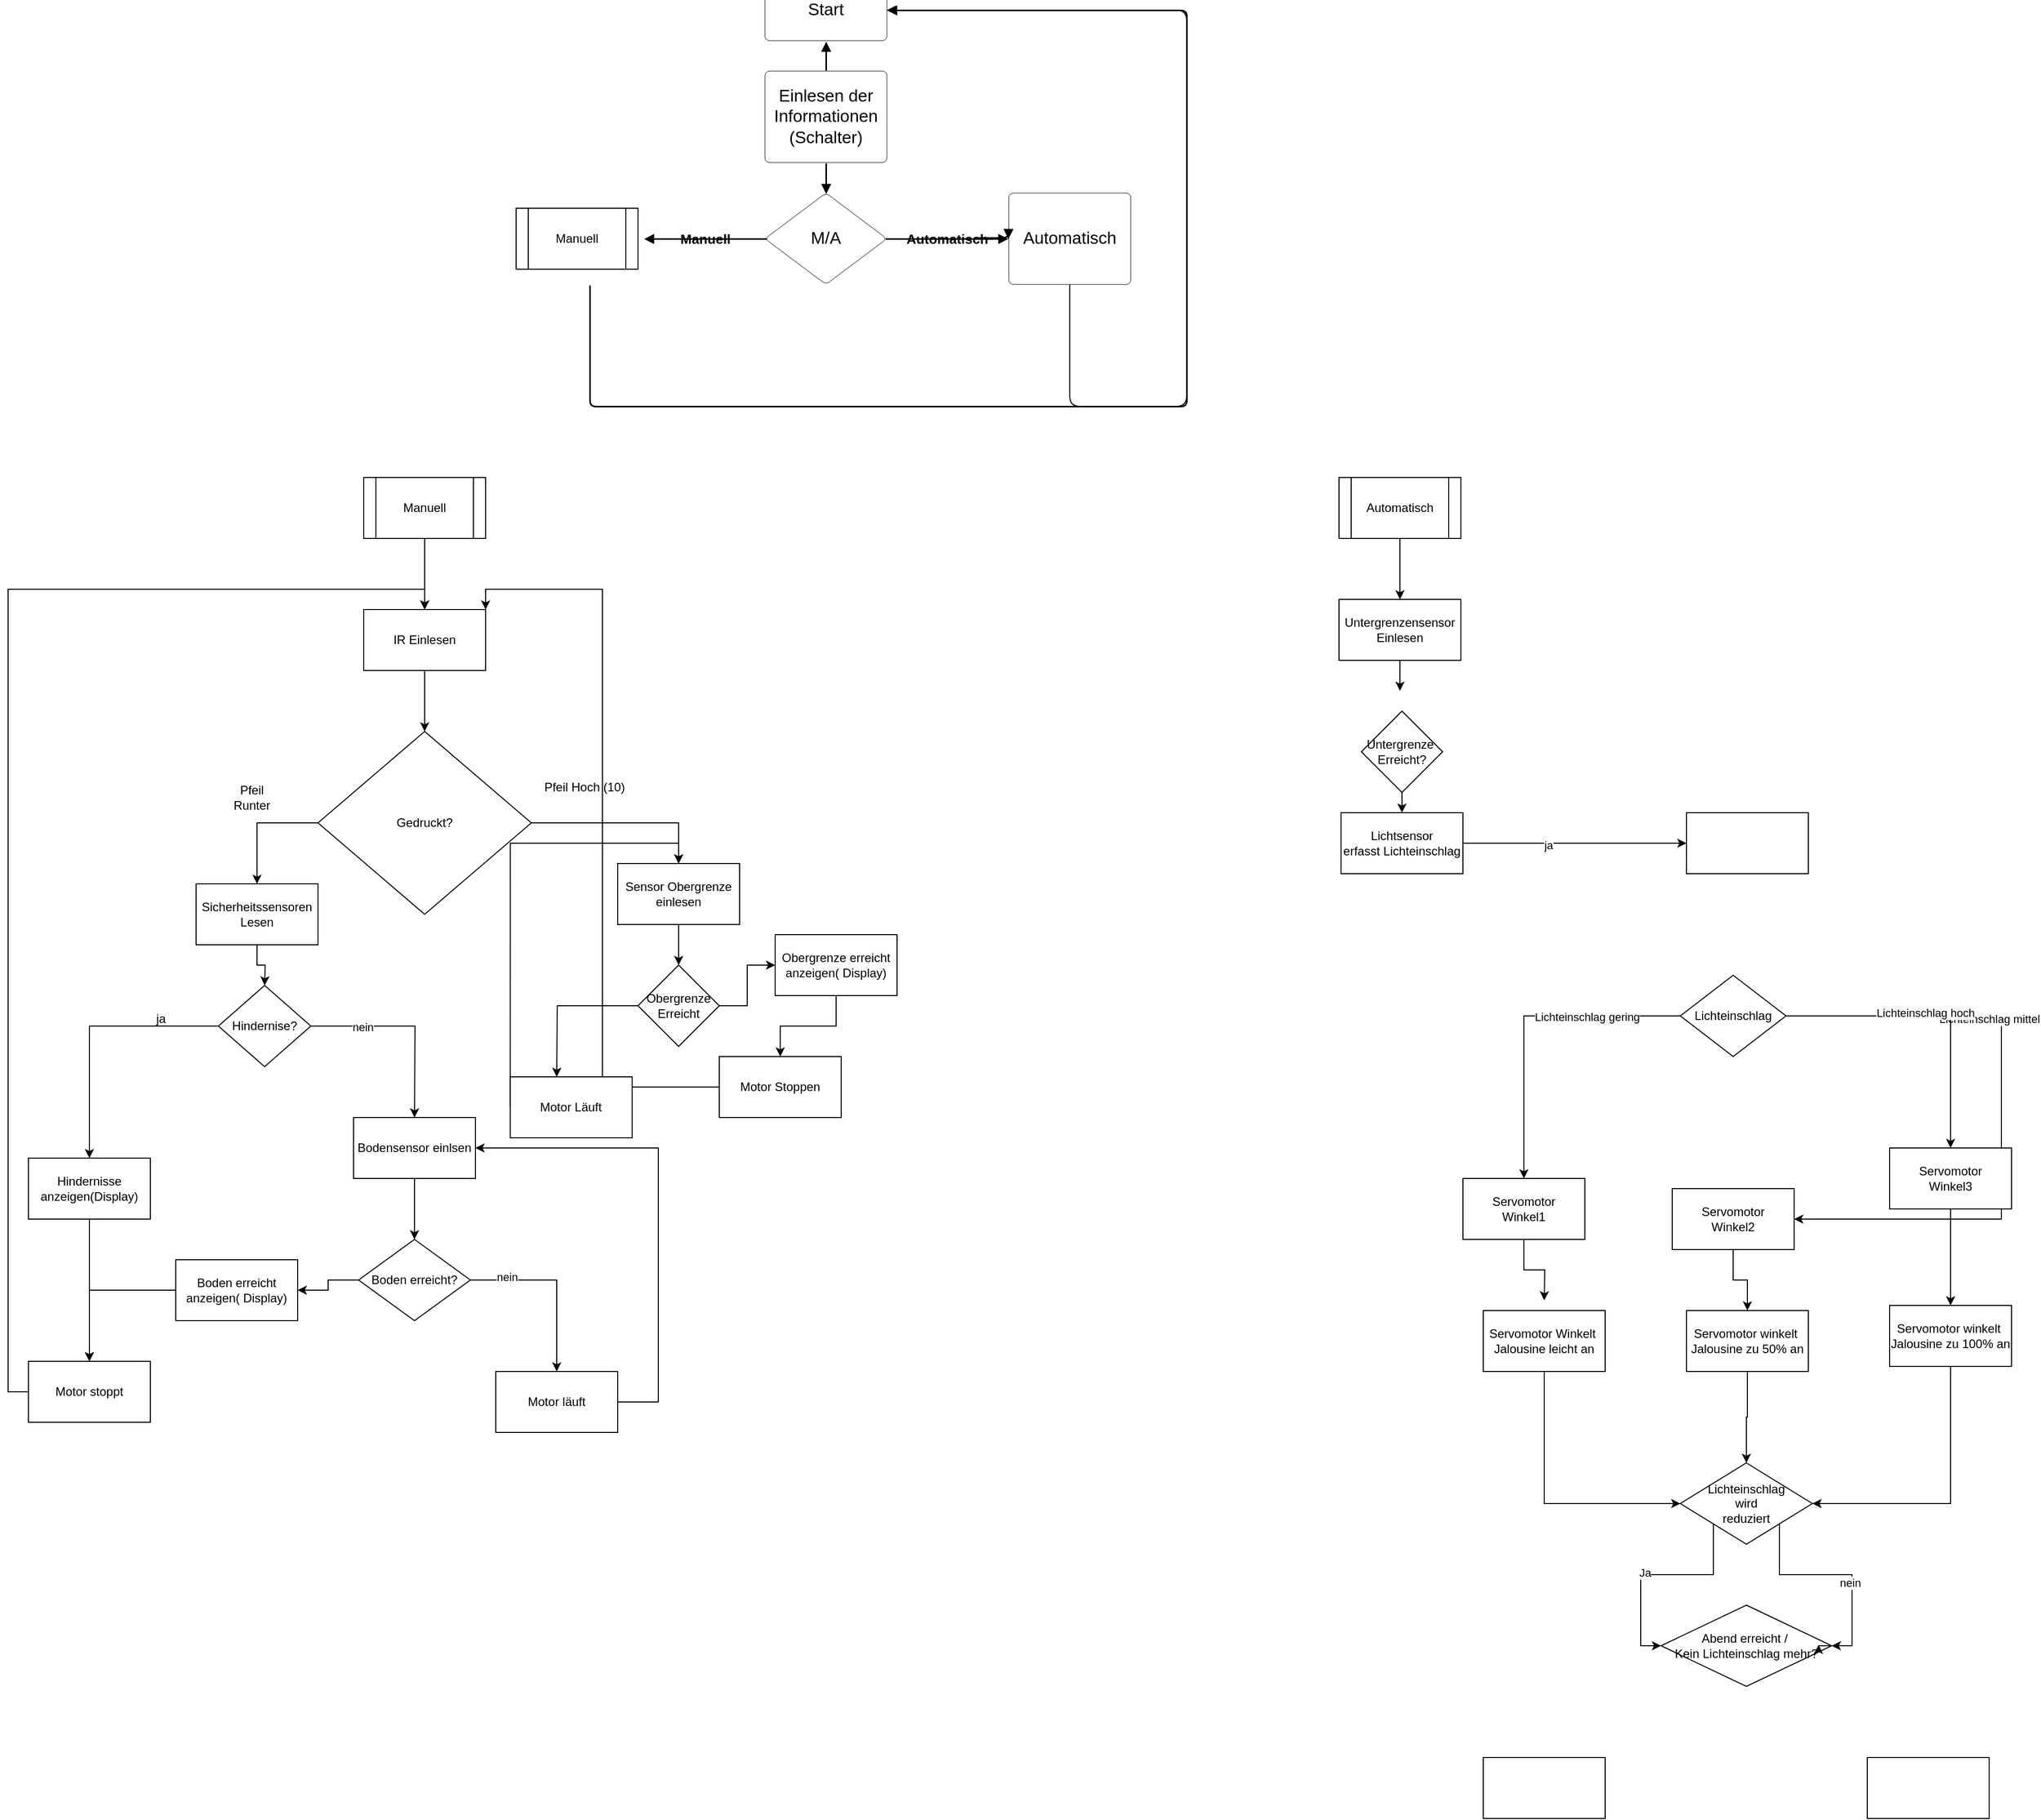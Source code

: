 <mxfile version="24.7.16" pages="2">
  <diagram name="Seite-1" id="3h0mqdkHoot6rFkAIViI">
    <mxGraphModel dx="4466" dy="3195" grid="1" gridSize="10" guides="1" tooltips="1" connect="1" arrows="1" fold="1" page="1" pageScale="1" pageWidth="827" pageHeight="1169" math="0" shadow="0">
      <root>
        <mxCell id="0" />
        <mxCell id="1" parent="0" />
        <mxCell id="FgW4zMUzAmuTyGkmz0fC-167" value="Start" style="html=1;overflow=block;blockSpacing=1;whiteSpace=wrap;fontSize=16.7;align=center;spacing=3.8;rounded=1;absoluteArcSize=1;arcSize=9;strokeWidth=NaN;lucidId=N4ia0j06wFjk;labelBackgroundColor=none;" parent="1" vertex="1">
          <mxGeometry x="-1065" y="-1290" width="120" height="60" as="geometry" />
        </mxCell>
        <mxCell id="9rvMv6ioRsgAv-VnxHhz-1" style="edgeStyle=orthogonalEdgeStyle;rounded=1;orthogonalLoop=1;jettySize=auto;html=1;exitX=0.5;exitY=1;exitDx=0;exitDy=0;entryX=1;entryY=0.5;entryDx=0;entryDy=0;" parent="1" source="FgW4zMUzAmuTyGkmz0fC-168" target="FgW4zMUzAmuTyGkmz0fC-167" edge="1">
          <mxGeometry relative="1" as="geometry">
            <mxPoint x="-650" y="-1270" as="targetPoint" />
            <Array as="points">
              <mxPoint x="-765" y="-870" />
              <mxPoint x="-650" y="-870" />
              <mxPoint x="-650" y="-1260" />
            </Array>
          </mxGeometry>
        </mxCell>
        <mxCell id="FgW4zMUzAmuTyGkmz0fC-168" value="Automatisch" style="html=1;overflow=block;blockSpacing=1;whiteSpace=wrap;fontSize=16.7;align=center;spacing=9;rounded=1;absoluteArcSize=1;arcSize=9;strokeWidth=NaN;lucidId=64iaO.kCiabr;labelBackgroundColor=none;" parent="1" vertex="1">
          <mxGeometry x="-825" y="-1080" width="120" height="90" as="geometry" />
        </mxCell>
        <mxCell id="FgW4zMUzAmuTyGkmz0fC-170" value="Einlesen der Informationen&lt;div&gt;(Schalter)&lt;/div&gt;" style="html=1;overflow=block;blockSpacing=1;whiteSpace=wrap;fontSize=16.7;align=center;spacing=9;rounded=1;absoluteArcSize=1;arcSize=9;strokeWidth=NaN;lucidId=aLkapkDl1fSc;labelBackgroundColor=none;" parent="1" vertex="1">
          <mxGeometry x="-1065" y="-1200" width="120" height="90" as="geometry" />
        </mxCell>
        <mxCell id="FgW4zMUzAmuTyGkmz0fC-171" value="" style="html=1;jettySize=18;whiteSpace=wrap;fontSize=13;strokeWidth=1.5;rounded=1;arcSize=12;edgeStyle=orthogonalEdgeStyle;startArrow=none;endArrow=block;endFill=1;exitX=0.5;exitY=-0.008;exitPerimeter=0;entryX=0.5;entryY=1.013;entryPerimeter=0;lucidId=yLka5wsqvrpC;labelBackgroundColor=none;fontColor=default;" parent="1" source="FgW4zMUzAmuTyGkmz0fC-170" target="FgW4zMUzAmuTyGkmz0fC-167" edge="1">
          <mxGeometry width="100" height="100" relative="1" as="geometry">
            <Array as="points" />
          </mxGeometry>
        </mxCell>
        <mxCell id="FgW4zMUzAmuTyGkmz0fC-172" value="M/A" style="html=1;overflow=block;blockSpacing=1;whiteSpace=wrap;rhombus;fontSize=16.7;align=center;spacing=3.8;rounded=1;absoluteArcSize=1;arcSize=9;strokeWidth=NaN;lucidId=lQkasiM3B.Ii;labelBackgroundColor=none;" parent="1" vertex="1">
          <mxGeometry x="-1065" y="-1080" width="120" height="90" as="geometry" />
        </mxCell>
        <mxCell id="FgW4zMUzAmuTyGkmz0fC-174" value="" style="html=1;jettySize=18;whiteSpace=wrap;fontSize=13;strokeWidth=1.5;rounded=1;arcSize=12;edgeStyle=orthogonalEdgeStyle;startArrow=none;endArrow=block;endFill=1;exitX=0.5;exitY=1.008;exitPerimeter=0;entryX=0.5;entryY=0.008;entryPerimeter=0;lucidId=pTkaV78Q1Ox-;labelBackgroundColor=none;fontColor=default;" parent="1" source="FgW4zMUzAmuTyGkmz0fC-170" target="FgW4zMUzAmuTyGkmz0fC-172" edge="1">
          <mxGeometry width="100" height="100" relative="1" as="geometry">
            <Array as="points" />
          </mxGeometry>
        </mxCell>
        <mxCell id="FgW4zMUzAmuTyGkmz0fC-175" value="" style="html=1;jettySize=18;whiteSpace=wrap;fontSize=13.3;fontColor=default;fontStyle=1;align=center;strokeWidth=1.5;rounded=1;arcSize=12;edgeStyle=orthogonalEdgeStyle;startArrow=none;endArrow=block;endFill=1;exitX=0.988;exitY=0.5;exitPerimeter=0;entryX=-0.006;entryY=0.5;entryPerimeter=0;lucidId=nUkahKCkyiuG;labelBackgroundColor=none;" parent="1" source="FgW4zMUzAmuTyGkmz0fC-172" target="FgW4zMUzAmuTyGkmz0fC-168" edge="1">
          <mxGeometry width="100" height="100" relative="1" as="geometry">
            <Array as="points" />
          </mxGeometry>
        </mxCell>
        <mxCell id="FgW4zMUzAmuTyGkmz0fC-176" value="Automatisch" style="text;html=1;resizable=0;labelBackgroundColor=none;align=center;verticalAlign=middle;fontStyle=1;fontSize=13.3;rounded=1;" parent="FgW4zMUzAmuTyGkmz0fC-175" vertex="1">
          <mxGeometry relative="1" as="geometry" />
        </mxCell>
        <mxCell id="FgW4zMUzAmuTyGkmz0fC-177" value="" style="html=1;jettySize=18;whiteSpace=wrap;fontSize=13;strokeWidth=1.5;rounded=1;arcSize=12;edgeStyle=orthogonalEdgeStyle;startArrow=none;endArrow=block;endFill=1;entryX=-0.006;entryY=0.5;entryPerimeter=0;lucidId=oUkayMotbwah;labelBackgroundColor=none;fontColor=default;" parent="1" target="FgW4zMUzAmuTyGkmz0fC-168" edge="1">
          <mxGeometry width="100" height="100" relative="1" as="geometry">
            <Array as="points" />
            <mxPoint x="-856" y="-1036" as="sourcePoint" />
          </mxGeometry>
        </mxCell>
        <mxCell id="FgW4zMUzAmuTyGkmz0fC-178" value="" style="html=1;jettySize=18;whiteSpace=wrap;fontSize=13.3;fontColor=default;fontStyle=1;align=center;strokeWidth=1.5;rounded=1;arcSize=12;edgeStyle=orthogonalEdgeStyle;startArrow=none;endArrow=block;endFill=1;exitX=0.012;exitY=0.5;exitPerimeter=0;entryX=1.007;entryY=0.5;entryPerimeter=0;lucidId=XUka5QmIA_Q7;labelBackgroundColor=none;" parent="1" source="FgW4zMUzAmuTyGkmz0fC-172" edge="1">
          <mxGeometry width="100" height="100" relative="1" as="geometry">
            <Array as="points" />
            <mxPoint x="-1184.265" y="-1035" as="targetPoint" />
          </mxGeometry>
        </mxCell>
        <mxCell id="FgW4zMUzAmuTyGkmz0fC-179" value="Manuell" style="text;html=1;resizable=0;labelBackgroundColor=none;align=center;verticalAlign=middle;fontStyle=1;fontSize=13.3;rounded=1;" parent="FgW4zMUzAmuTyGkmz0fC-178" vertex="1">
          <mxGeometry relative="1" as="geometry" />
        </mxCell>
        <mxCell id="FgW4zMUzAmuTyGkmz0fC-186" value="" style="html=1;jettySize=18;whiteSpace=wrap;fontSize=13;strokeOpacity=100;strokeWidth=1.5;rounded=1;arcSize=12;edgeStyle=orthogonalEdgeStyle;startArrow=none;endArrow=block;endFill=1;exitX=0.5;exitY=1.008;exitPerimeter=0;lucidId=yWkaRm72xnwu;labelBackgroundColor=none;fontColor=default;entryX=1;entryY=0.5;entryDx=0;entryDy=0;" parent="1" target="FgW4zMUzAmuTyGkmz0fC-167" edge="1">
          <mxGeometry width="100" height="100" relative="1" as="geometry">
            <Array as="points">
              <mxPoint x="-1237" y="-870" />
              <mxPoint x="-650" y="-870" />
              <mxPoint x="-650" y="-1260" />
            </Array>
            <mxPoint x="-630" y="-1250" as="targetPoint" />
            <mxPoint x="-1237.5" y="-989.28" as="sourcePoint" />
          </mxGeometry>
        </mxCell>
        <mxCell id="xC6p-wLIAdfr6ZBdCIju-1" value="Manuell" style="shape=process;whiteSpace=wrap;html=1;backgroundOutline=1;" parent="1" vertex="1">
          <mxGeometry x="-1310" y="-1065" width="120" height="60" as="geometry" />
        </mxCell>
        <mxCell id="xC6p-wLIAdfr6ZBdCIju-6" style="edgeStyle=orthogonalEdgeStyle;rounded=0;orthogonalLoop=1;jettySize=auto;html=1;entryX=0.5;entryY=0;entryDx=0;entryDy=0;" parent="1" source="xC6p-wLIAdfr6ZBdCIju-4" target="xC6p-wLIAdfr6ZBdCIju-5" edge="1">
          <mxGeometry relative="1" as="geometry">
            <mxPoint x="-1240" y="-700" as="targetPoint" />
          </mxGeometry>
        </mxCell>
        <mxCell id="xC6p-wLIAdfr6ZBdCIju-4" value="Manuell" style="shape=process;whiteSpace=wrap;html=1;backgroundOutline=1;" parent="1" vertex="1">
          <mxGeometry x="-1460" y="-800" width="120" height="60" as="geometry" />
        </mxCell>
        <mxCell id="xC6p-wLIAdfr6ZBdCIju-8" style="edgeStyle=orthogonalEdgeStyle;rounded=0;orthogonalLoop=1;jettySize=auto;html=1;exitX=0.5;exitY=1;exitDx=0;exitDy=0;entryX=0.5;entryY=0;entryDx=0;entryDy=0;" parent="1" source="xC6p-wLIAdfr6ZBdCIju-5" target="xC6p-wLIAdfr6ZBdCIju-7" edge="1">
          <mxGeometry relative="1" as="geometry" />
        </mxCell>
        <mxCell id="xC6p-wLIAdfr6ZBdCIju-5" value="IR Einlesen" style="rounded=0;whiteSpace=wrap;html=1;" parent="1" vertex="1">
          <mxGeometry x="-1460" y="-670" width="120" height="60" as="geometry" />
        </mxCell>
        <mxCell id="xC6p-wLIAdfr6ZBdCIju-13" style="edgeStyle=orthogonalEdgeStyle;rounded=0;orthogonalLoop=1;jettySize=auto;html=1;entryX=0.5;entryY=0;entryDx=0;entryDy=0;" parent="1" source="xC6p-wLIAdfr6ZBdCIju-7" target="xC6p-wLIAdfr6ZBdCIju-12" edge="1">
          <mxGeometry relative="1" as="geometry" />
        </mxCell>
        <mxCell id="LbR2hb-ibLkmZjxxwdj--14" style="edgeStyle=orthogonalEdgeStyle;rounded=0;orthogonalLoop=1;jettySize=auto;html=1;exitX=0;exitY=0.5;exitDx=0;exitDy=0;entryX=0.5;entryY=0;entryDx=0;entryDy=0;" parent="1" source="xC6p-wLIAdfr6ZBdCIju-7" target="LbR2hb-ibLkmZjxxwdj--4" edge="1">
          <mxGeometry relative="1" as="geometry" />
        </mxCell>
        <mxCell id="xC6p-wLIAdfr6ZBdCIju-7" value="Gedruckt?" style="rhombus;whiteSpace=wrap;html=1;" parent="1" vertex="1">
          <mxGeometry x="-1505" y="-550" width="210" height="180" as="geometry" />
        </mxCell>
        <mxCell id="xC6p-wLIAdfr6ZBdCIju-9" value="Pfeil Hoch (10)" style="text;html=1;align=center;verticalAlign=middle;whiteSpace=wrap;rounded=0;" parent="1" vertex="1">
          <mxGeometry x="-1295" y="-510" width="105" height="30" as="geometry" />
        </mxCell>
        <mxCell id="xC6p-wLIAdfr6ZBdCIju-10" value="Pfeil Runter" style="text;html=1;align=center;verticalAlign=middle;whiteSpace=wrap;rounded=0;" parent="1" vertex="1">
          <mxGeometry x="-1600.25" y="-500" width="60" height="30" as="geometry" />
        </mxCell>
        <mxCell id="xC6p-wLIAdfr6ZBdCIju-16" style="edgeStyle=orthogonalEdgeStyle;rounded=0;orthogonalLoop=1;jettySize=auto;html=1;exitX=0.5;exitY=1;exitDx=0;exitDy=0;entryX=0.5;entryY=0;entryDx=0;entryDy=0;" parent="1" source="xC6p-wLIAdfr6ZBdCIju-12" target="xC6p-wLIAdfr6ZBdCIju-14" edge="1">
          <mxGeometry relative="1" as="geometry" />
        </mxCell>
        <mxCell id="xC6p-wLIAdfr6ZBdCIju-12" value="Sensor Obergrenze einlesen" style="rounded=0;whiteSpace=wrap;html=1;" parent="1" vertex="1">
          <mxGeometry x="-1210" y="-420" width="120" height="60" as="geometry" />
        </mxCell>
        <mxCell id="xC6p-wLIAdfr6ZBdCIju-19" style="edgeStyle=orthogonalEdgeStyle;rounded=0;orthogonalLoop=1;jettySize=auto;html=1;exitX=0;exitY=0.5;exitDx=0;exitDy=0;" parent="1" source="xC6p-wLIAdfr6ZBdCIju-14" edge="1">
          <mxGeometry relative="1" as="geometry">
            <mxPoint x="-1270" y="-210" as="targetPoint" />
          </mxGeometry>
        </mxCell>
        <mxCell id="SOw5c2udzyrFVgPO2ORG-50" style="edgeStyle=orthogonalEdgeStyle;rounded=0;orthogonalLoop=1;jettySize=auto;html=1;exitX=1;exitY=0.5;exitDx=0;exitDy=0;entryX=0;entryY=0.5;entryDx=0;entryDy=0;" parent="1" source="xC6p-wLIAdfr6ZBdCIju-14" target="SOw5c2udzyrFVgPO2ORG-49" edge="1">
          <mxGeometry relative="1" as="geometry" />
        </mxCell>
        <mxCell id="xC6p-wLIAdfr6ZBdCIju-14" value="Obergrenze Erreicht" style="rhombus;whiteSpace=wrap;html=1;" parent="1" vertex="1">
          <mxGeometry x="-1190" y="-320" width="80" height="80" as="geometry" />
        </mxCell>
        <mxCell id="SOw5c2udzyrFVgPO2ORG-53" style="edgeStyle=orthogonalEdgeStyle;rounded=0;orthogonalLoop=1;jettySize=auto;html=1;entryX=1;entryY=0;entryDx=0;entryDy=0;" parent="1" source="xC6p-wLIAdfr6ZBdCIju-18" target="xC6p-wLIAdfr6ZBdCIju-5" edge="1">
          <mxGeometry relative="1" as="geometry" />
        </mxCell>
        <mxCell id="xC6p-wLIAdfr6ZBdCIju-18" value="Motor Stoppen" style="rounded=0;whiteSpace=wrap;html=1;" parent="1" vertex="1">
          <mxGeometry x="-1110" y="-230" width="120" height="60" as="geometry" />
        </mxCell>
        <mxCell id="SOw5c2udzyrFVgPO2ORG-9" style="edgeStyle=orthogonalEdgeStyle;rounded=0;orthogonalLoop=1;jettySize=auto;html=1;exitX=0;exitY=0.5;exitDx=0;exitDy=0;entryX=0.5;entryY=0;entryDx=0;entryDy=0;" parent="1" source="xC6p-wLIAdfr6ZBdCIju-20" target="xC6p-wLIAdfr6ZBdCIju-12" edge="1">
          <mxGeometry relative="1" as="geometry">
            <Array as="points">
              <mxPoint x="-1316" y="-440" />
              <mxPoint x="-1150" y="-440" />
            </Array>
          </mxGeometry>
        </mxCell>
        <mxCell id="xC6p-wLIAdfr6ZBdCIju-20" value="Motor Läuft" style="rounded=0;whiteSpace=wrap;html=1;" parent="1" vertex="1">
          <mxGeometry x="-1315.75" y="-210" width="120" height="60" as="geometry" />
        </mxCell>
        <mxCell id="LbR2hb-ibLkmZjxxwdj--6" value="" style="edgeStyle=orthogonalEdgeStyle;rounded=0;orthogonalLoop=1;jettySize=auto;html=1;" parent="1" source="LbR2hb-ibLkmZjxxwdj--4" edge="1">
          <mxGeometry relative="1" as="geometry">
            <mxPoint x="-1557.5" y="-300" as="targetPoint" />
          </mxGeometry>
        </mxCell>
        <mxCell id="LbR2hb-ibLkmZjxxwdj--4" value="&lt;font&gt;Sicherheitssensoren&lt;/font&gt;&lt;div&gt;Lesen&lt;/div&gt;" style="rounded=0;whiteSpace=wrap;html=1;" parent="1" vertex="1">
          <mxGeometry x="-1625" y="-400" width="120" height="60" as="geometry" />
        </mxCell>
        <mxCell id="SOw5c2udzyrFVgPO2ORG-17" value="" style="edgeStyle=orthogonalEdgeStyle;rounded=0;orthogonalLoop=1;jettySize=auto;html=1;" parent="1" source="LbR2hb-ibLkmZjxxwdj--12" edge="1">
          <mxGeometry relative="1" as="geometry">
            <mxPoint x="-1410" y="-170" as="targetPoint" />
          </mxGeometry>
        </mxCell>
        <mxCell id="SOw5c2udzyrFVgPO2ORG-18" value="nein" style="edgeLabel;html=1;align=center;verticalAlign=middle;resizable=0;points=[];" parent="SOw5c2udzyrFVgPO2ORG-17" vertex="1" connectable="0">
          <mxGeometry x="-0.477" y="-1" relative="1" as="geometry">
            <mxPoint as="offset" />
          </mxGeometry>
        </mxCell>
        <mxCell id="SOw5c2udzyrFVgPO2ORG-41" style="edgeStyle=orthogonalEdgeStyle;rounded=0;orthogonalLoop=1;jettySize=auto;html=1;exitX=0;exitY=0.5;exitDx=0;exitDy=0;entryX=0.5;entryY=0;entryDx=0;entryDy=0;" parent="1" source="LbR2hb-ibLkmZjxxwdj--12" target="SOw5c2udzyrFVgPO2ORG-40" edge="1">
          <mxGeometry relative="1" as="geometry" />
        </mxCell>
        <mxCell id="LbR2hb-ibLkmZjxxwdj--12" value="Hindernise?" style="rhombus;whiteSpace=wrap;html=1;" parent="1" vertex="1">
          <mxGeometry x="-1603" y="-300" width="91" height="80" as="geometry" />
        </mxCell>
        <mxCell id="SOw5c2udzyrFVgPO2ORG-48" style="edgeStyle=orthogonalEdgeStyle;rounded=0;orthogonalLoop=1;jettySize=auto;html=1;exitX=0;exitY=0.5;exitDx=0;exitDy=0;entryX=0.5;entryY=0;entryDx=0;entryDy=0;" parent="1" source="SOw5c2udzyrFVgPO2ORG-13" target="xC6p-wLIAdfr6ZBdCIju-5" edge="1">
          <mxGeometry relative="1" as="geometry" />
        </mxCell>
        <mxCell id="SOw5c2udzyrFVgPO2ORG-13" value="Motor stoppt" style="whiteSpace=wrap;html=1;" parent="1" vertex="1">
          <mxGeometry x="-1790" y="70" width="120" height="60" as="geometry" />
        </mxCell>
        <mxCell id="SOw5c2udzyrFVgPO2ORG-15" value="ja" style="text;html=1;align=center;verticalAlign=middle;resizable=0;points=[];autosize=1;strokeColor=none;fillColor=none;" parent="1" vertex="1">
          <mxGeometry x="-1675" y="-282" width="30" height="30" as="geometry" />
        </mxCell>
        <mxCell id="SOw5c2udzyrFVgPO2ORG-36" style="edgeStyle=orthogonalEdgeStyle;rounded=0;orthogonalLoop=1;jettySize=auto;html=1;entryX=1;entryY=0.5;entryDx=0;entryDy=0;" parent="1" source="SOw5c2udzyrFVgPO2ORG-26" target="SOw5c2udzyrFVgPO2ORG-32" edge="1">
          <mxGeometry relative="1" as="geometry">
            <Array as="points">
              <mxPoint x="-1170" y="110" />
              <mxPoint x="-1170" y="-140" />
            </Array>
          </mxGeometry>
        </mxCell>
        <mxCell id="SOw5c2udzyrFVgPO2ORG-26" value="Motor läuft" style="rounded=0;whiteSpace=wrap;html=1;" parent="1" vertex="1">
          <mxGeometry x="-1330" y="80" width="120" height="60" as="geometry" />
        </mxCell>
        <mxCell id="SOw5c2udzyrFVgPO2ORG-29" style="edgeStyle=orthogonalEdgeStyle;rounded=0;orthogonalLoop=1;jettySize=auto;html=1;exitX=1;exitY=0.5;exitDx=0;exitDy=0;entryX=0.5;entryY=0;entryDx=0;entryDy=0;" parent="1" source="SOw5c2udzyrFVgPO2ORG-27" target="SOw5c2udzyrFVgPO2ORG-26" edge="1">
          <mxGeometry relative="1" as="geometry">
            <mxPoint x="-1290" y="-70" as="targetPoint" />
          </mxGeometry>
        </mxCell>
        <mxCell id="SOw5c2udzyrFVgPO2ORG-30" value="nein" style="edgeLabel;html=1;align=center;verticalAlign=middle;resizable=0;points=[];" parent="SOw5c2udzyrFVgPO2ORG-29" vertex="1" connectable="0">
          <mxGeometry x="-0.595" y="3" relative="1" as="geometry">
            <mxPoint as="offset" />
          </mxGeometry>
        </mxCell>
        <mxCell id="SOw5c2udzyrFVgPO2ORG-45" style="edgeStyle=orthogonalEdgeStyle;rounded=0;orthogonalLoop=1;jettySize=auto;html=1;entryX=1;entryY=0.5;entryDx=0;entryDy=0;" parent="1" source="SOw5c2udzyrFVgPO2ORG-27" target="SOw5c2udzyrFVgPO2ORG-43" edge="1">
          <mxGeometry relative="1" as="geometry" />
        </mxCell>
        <mxCell id="SOw5c2udzyrFVgPO2ORG-27" value="Boden erreicht?" style="rhombus;whiteSpace=wrap;html=1;" parent="1" vertex="1">
          <mxGeometry x="-1465" y="-50" width="110" height="80" as="geometry" />
        </mxCell>
        <mxCell id="SOw5c2udzyrFVgPO2ORG-34" value="" style="edgeStyle=orthogonalEdgeStyle;rounded=0;orthogonalLoop=1;jettySize=auto;html=1;" parent="1" source="SOw5c2udzyrFVgPO2ORG-32" target="SOw5c2udzyrFVgPO2ORG-27" edge="1">
          <mxGeometry relative="1" as="geometry" />
        </mxCell>
        <mxCell id="SOw5c2udzyrFVgPO2ORG-32" value="Bodensensor einlsen" style="rounded=0;whiteSpace=wrap;html=1;" parent="1" vertex="1">
          <mxGeometry x="-1470" y="-170" width="120" height="60" as="geometry" />
        </mxCell>
        <mxCell id="SOw5c2udzyrFVgPO2ORG-42" style="edgeStyle=orthogonalEdgeStyle;rounded=0;orthogonalLoop=1;jettySize=auto;html=1;entryX=0.5;entryY=0;entryDx=0;entryDy=0;" parent="1" source="SOw5c2udzyrFVgPO2ORG-40" target="SOw5c2udzyrFVgPO2ORG-13" edge="1">
          <mxGeometry relative="1" as="geometry" />
        </mxCell>
        <mxCell id="SOw5c2udzyrFVgPO2ORG-40" value="Hindernisse anzeigen(Display)" style="rounded=0;whiteSpace=wrap;html=1;" parent="1" vertex="1">
          <mxGeometry x="-1790" y="-130" width="120" height="60" as="geometry" />
        </mxCell>
        <mxCell id="SOw5c2udzyrFVgPO2ORG-46" style="edgeStyle=orthogonalEdgeStyle;rounded=0;orthogonalLoop=1;jettySize=auto;html=1;entryX=0.5;entryY=0;entryDx=0;entryDy=0;" parent="1" source="SOw5c2udzyrFVgPO2ORG-43" target="SOw5c2udzyrFVgPO2ORG-13" edge="1">
          <mxGeometry relative="1" as="geometry" />
        </mxCell>
        <mxCell id="SOw5c2udzyrFVgPO2ORG-43" value="Boden erreicht anzeigen( Display)" style="rounded=0;whiteSpace=wrap;html=1;" parent="1" vertex="1">
          <mxGeometry x="-1645" y="-30" width="120" height="60" as="geometry" />
        </mxCell>
        <mxCell id="SOw5c2udzyrFVgPO2ORG-51" style="edgeStyle=orthogonalEdgeStyle;rounded=0;orthogonalLoop=1;jettySize=auto;html=1;" parent="1" source="SOw5c2udzyrFVgPO2ORG-49" target="xC6p-wLIAdfr6ZBdCIju-18" edge="1">
          <mxGeometry relative="1" as="geometry" />
        </mxCell>
        <mxCell id="SOw5c2udzyrFVgPO2ORG-49" value="Obergrenze erreicht anzeigen( Display)" style="rounded=0;whiteSpace=wrap;html=1;" parent="1" vertex="1">
          <mxGeometry x="-1055" y="-350" width="120" height="60" as="geometry" />
        </mxCell>
        <mxCell id="oAlxVsaPTxLgiRjT6UQS-1" value="&lt;span style=&quot;color: rgba(0, 0, 0, 0); font-family: monospace; font-size: 0px; text-align: start;&quot;&gt;%3CmxGraphModel%3E%3Croot%3E%3CmxCell%20id%3D%220%22%2F%3E%3CmxCell%20id%3D%221%22%20parent%3D%220%22%2F%3E%3CmxCell%20id%3D%222%22%20style%3D%22edgeStyle%3DorthogonalEdgeStyle%3Brounded%3D0%3BorthogonalLoop%3D1%3BjettySize%3Dauto%3Bhtml%3D1%3BexitX%3D0.5%3BexitY%3D1%3BexitDx%3D0%3BexitDy%3D0%3BentryX%3D0.5%3BentryY%3D0%3BentryDx%3D0%3BentryDy%3D0%3B%22%20edge%3D%221%22%20source%3D%223%22%20target%3D%225%22%20parent%3D%221%22%3E%3CmxGeometry%20relative%3D%221%22%20as%3D%22geometry%22%2F%3E%3C%2FmxCell%3E%3CmxCell%20id%3D%223%22%20value%3D%22Automatisch%22%20style%3D%22shape%3Dprocess%3BwhiteSpace%3Dwrap%3Bhtml%3D1%3BbackgroundOutline%3D1%3B%22%20vertex%3D%221%22%20parent%3D%221%22%3E%3CmxGeometry%20x%3D%22354%22%20y%3D%2220%22%20width%3D%22120%22%20height%3D%2260%22%20as%3D%22geometry%22%2F%3E%3C%2FmxCell%3E%3CmxCell%20id%3D%224%22%20value%3D%22%22%20style%3D%22edgeStyle%3DorthogonalEdgeStyle%3Brounded%3D0%3BorthogonalLoop%3D1%3BjettySize%3Dauto%3Bhtml%3D1%3B%22%20edge%3D%221%22%20source%3D%225%22%20parent%3D%221%22%3E%3CmxGeometry%20relative%3D%221%22%20as%3D%22geometry%22%3E%3CmxPoint%20x%3D%22414%22%20y%3D%22230%22%20as%3D%22targetPoint%22%2F%3E%3C%2FmxGeometry%3E%3C%2FmxCell%3E%3CmxCell%20id%3D%225%22%20value%3D%22Untergrenzensensor%26lt%3Bbr%26gt%3BEinlesen%22%20style%3D%22rounded%3D0%3BwhiteSpace%3Dwrap%3Bhtml%3D1%3B%22%20vertex%3D%221%22%20parent%3D%221%22%3E%3CmxGeometry%20x%3D%22354%22%20y%3D%22140%22%20width%3D%22120%22%20height%3D%2260%22%20as%3D%22geometry%22%2F%3E%3C%2FmxCell%3E%3CmxCell%20id%3D%226%22%20style%3D%22edgeStyle%3DorthogonalEdgeStyle%3Brounded%3D0%3BorthogonalLoop%3D1%3BjettySize%3Dauto%3Bhtml%3D1%3BexitX%3D0%3BexitY%3D0.5%3BexitDx%3D0%3BexitDy%3D0%3BentryX%3D0.5%3BentryY%3D0%3BentryDx%3D0%3BentryDy%3D0%3B%22%20edge%3D%221%22%20source%3D%2212%22%20target%3D%2215%22%20parent%3D%221%22%3E%3CmxGeometry%20relative%3D%221%22%20as%3D%22geometry%22%2F%3E%3C%2FmxCell%3E%3CmxCell%20id%3D%227%22%20value%3D%22Lichteinschlag%20gering%22%20style%3D%22edgeLabel%3Bhtml%3D1%3Balign%3Dcenter%3BverticalAlign%3Dmiddle%3Bresizable%3D0%3Bpoints%3D%5B%5D%3B%22%20vertex%3D%221%22%20connectable%3D%220%22%20parent%3D%226%22%3E%3CmxGeometry%20x%3D%22-0.412%22%20y%3D%221%22%20relative%3D%221%22%20as%3D%22geometry%22%3E%3CmxPoint%20as%3D%22offset%22%2F%3E%3C%2FmxGeometry%3E%3C%2FmxCell%3E%3CmxCell%20id%3D%228%22%20value%3D%22%22%20style%3D%22edgeStyle%3DorthogonalEdgeStyle%3Brounded%3D0%3BorthogonalLoop%3D1%3BjettySize%3Dauto%3Bhtml%3D1%3B%22%20edge%3D%221%22%20source%3D%2212%22%20target%3D%2217%22%20parent%3D%221%22%3E%3CmxGeometry%20relative%3D%221%22%20as%3D%22geometry%22%3E%3CArray%20as%3D%22points%22%3E%3CmxPoint%20x%3D%221006%22%20y%3D%22550%22%2F%3E%3CmxPoint%20x%3D%221006%22%20y%3D%22750%22%2F%3E%3C%2FArray%3E%3C%2FmxGeometry%3E%3C%2FmxCell%3E%3CmxCell%20id%3D%229%22%20value%3D%22Lichteinschlag%20mittel%22%20style%3D%22edgeLabel%3Bhtml%3D1%3Balign%3Dcenter%3BverticalAlign%3Dmiddle%3Bresizable%3D0%3Bpoints%3D%5B%5D%3B%22%20vertex%3D%221%22%20connectable%3D%220%22%20parent%3D%228%22%3E%3CmxGeometry%20x%3D%22-0.351%22%20y%3D%22-3%22%20relative%3D%221%22%20as%3D%22geometry%22%3E%3CmxPoint%20as%3D%22offset%22%2F%3E%3C%2FmxGeometry%3E%3C%2FmxCell%3E%3CmxCell%20id%3D%2210%22%20value%3D%22%22%20style%3D%22edgeStyle%3DorthogonalEdgeStyle%3Brounded%3D0%3BorthogonalLoop%3D1%3BjettySize%3Dauto%3Bhtml%3D1%3B%22%20edge%3D%221%22%20source%3D%2212%22%20target%3D%2219%22%20parent%3D%221%22%3E%3CmxGeometry%20relative%3D%221%22%20as%3D%22geometry%22%2F%3E%3C%2FmxCell%3E%3CmxCell%20id%3D%2211%22%20value%3D%22Lichteinschlag%20hoch%22%20style%3D%22edgeLabel%3Bhtml%3D1%3Balign%3Dcenter%3BverticalAlign%3Dmiddle%3Bresizable%3D0%3Bpoints%3D%5B%5D%3B%22%20vertex%3D%221%22%20connectable%3D%220%22%20parent%3D%2210%22%3E%3CmxGeometry%20x%3D%22-0.062%22%20y%3D%223%22%20relative%3D%221%22%20as%3D%22geometry%22%3E%3CmxPoint%20as%3D%22offset%22%2F%3E%3C%2FmxGeometry%3E%3C%2FmxCell%3E%3CmxCell%20id%3D%2212%22%20value%3D%22Lichteinschlag%22%20style%3D%22rhombus%3BwhiteSpace%3Dwrap%3Bhtml%3D1%3B%22%20vertex%3D%221%22%20parent%3D%221%22%3E%3CmxGeometry%20x%3D%22690%22%20y%3D%22510%22%20width%3D%22104%22%20height%3D%2280%22%20as%3D%22geometry%22%2F%3E%3C%2FmxCell%3E%3CmxCell%20id%3D%2213%22%20style%3D%22edgeStyle%3DorthogonalEdgeStyle%3Brounded%3D0%3BorthogonalLoop%3D1%3BjettySize%3Dauto%3Bhtml%3D1%3B%22%20edge%3D%221%22%20source%3D%2215%22%20parent%3D%221%22%3E%3CmxGeometry%20relative%3D%221%22%20as%3D%22geometry%22%3E%3CmxPoint%20x%3D%22556%22%20y%3D%22830%22%20as%3D%22targetPoint%22%2F%3E%3C%2FmxGeometry%3E%3C%2FmxCell%3E%3CmxCell%20id%3D%2214%22%20value%3D%22%22%20style%3D%22edgeStyle%3DorthogonalEdgeStyle%3Brounded%3D0%3BorthogonalLoop%3D1%3BjettySize%3Dauto%3Bhtml%3D1%3B%22%20edge%3D%221%22%20source%3D%2215%22%20target%3D%2221%22%20parent%3D%221%22%3E%3CmxGeometry%20relative%3D%221%22%20as%3D%22geometry%22%2F%3E%3C%2FmxCell%3E%3CmxCell%20id%3D%2215%22%20value%3D%22Servomotor%26lt%3Bdiv%26gt%3BWinkel1%26lt%3B%2Fdiv%26gt%3B%22%20style%3D%22rounded%3D0%3BwhiteSpace%3Dwrap%3Bhtml%3D1%3B%22%20vertex%3D%221%22%20parent%3D%221%22%3E%3CmxGeometry%20x%3D%22476%22%20y%3D%22710%22%20width%3D%22120%22%20height%3D%2260%22%20as%3D%22geometry%22%2F%3E%3C%2FmxCell%3E%3CmxCell%20id%3D%2216%22%20value%3D%22%22%20style%3D%22edgeStyle%3DorthogonalEdgeStyle%3Brounded%3D0%3BorthogonalLoop%3D1%3BjettySize%3Dauto%3Bhtml%3D1%3B%22%20edge%3D%221%22%20source%3D%2217%22%20target%3D%2223%22%20parent%3D%221%22%3E%3CmxGeometry%20relative%3D%221%22%20as%3D%22geometry%22%2F%3E%3C%2FmxCell%3E%3CmxCell%20id%3D%2217%22%20value%3D%22Servomotor%26lt%3Bdiv%26gt%3BWinkel2%26lt%3B%2Fdiv%26gt%3B%22%20style%3D%22rounded%3D0%3BwhiteSpace%3Dwrap%3Bhtml%3D1%3B%22%20vertex%3D%221%22%20parent%3D%221%22%3E%3CmxGeometry%20x%3D%22682%22%20y%3D%22720%22%20width%3D%22120%22%20height%3D%2260%22%20as%3D%22geometry%22%2F%3E%3C%2FmxCell%3E%3CmxCell%20id%3D%2218%22%20value%3D%22%22%20style%3D%22edgeStyle%3DorthogonalEdgeStyle%3Brounded%3D0%3BorthogonalLoop%3D1%3BjettySize%3Dauto%3Bhtml%3D1%3B%22%20edge%3D%221%22%20source%3D%2219%22%20target%3D%2225%22%20parent%3D%221%22%3E%3CmxGeometry%20relative%3D%221%22%20as%3D%22geometry%22%2F%3E%3C%2FmxCell%3E%3CmxCell%20id%3D%2219%22%20value%3D%22Servomotor%26lt%3Bdiv%26gt%3BWinkel3%26lt%3B%2Fdiv%26gt%3B%22%20style%3D%22whiteSpace%3Dwrap%3Bhtml%3D1%3B%22%20vertex%3D%221%22%20parent%3D%221%22%3E%3CmxGeometry%20x%3D%22896%22%20y%3D%22680%22%20width%3D%22120%22%20height%3D%2260%22%20as%3D%22geometry%22%2F%3E%3C%2FmxCell%3E%3CmxCell%20id%3D%2220%22%20style%3D%22edgeStyle%3DorthogonalEdgeStyle%3Brounded%3D0%3BorthogonalLoop%3D1%3BjettySize%3Dauto%3Bhtml%3D1%3BexitX%3D0.5%3BexitY%3D1%3BexitDx%3D0%3BexitDy%3D0%3BentryX%3D0%3BentryY%3D0.5%3BentryDx%3D0%3BentryDy%3D0%3B%22%20edge%3D%221%22%20source%3D%2221%22%20target%3D%2232%22%20parent%3D%221%22%3E%3CmxGeometry%20relative%3D%221%22%20as%3D%22geometry%22%2F%3E%3C%2FmxCell%3E%3CmxCell%20id%3D%2221%22%20value%3D%22Servomotor%20Winkelt%26amp%3Bnbsp%3B%26lt%3Bbr%26gt%3BJalousine%20leicht%20an%22%20style%3D%22whiteSpace%3Dwrap%3Bhtml%3D1%3Brounded%3D0%3B%22%20vertex%3D%221%22%20parent%3D%221%22%3E%3CmxGeometry%20x%3D%22496%22%20y%3D%22840%22%20width%3D%22120%22%20height%3D%2260%22%20as%3D%22geometry%22%2F%3E%3C%2FmxCell%3E%3CmxCell%20id%3D%2222%22%20style%3D%22edgeStyle%3DorthogonalEdgeStyle%3Brounded%3D0%3BorthogonalLoop%3D1%3BjettySize%3Dauto%3Bhtml%3D1%3BexitX%3D0.5%3BexitY%3D1%3BexitDx%3D0%3BexitDy%3D0%3BentryX%3D0.5%3BentryY%3D0%3BentryDx%3D0%3BentryDy%3D0%3B%22%20edge%3D%221%22%20source%3D%2223%22%20target%3D%2232%22%20parent%3D%221%22%3E%3CmxGeometry%20relative%3D%221%22%20as%3D%22geometry%22%2F%3E%3C%2FmxCell%3E%3CmxCell%20id%3D%2223%22%20value%3D%22Servomotor%20winkelt%26amp%3Bnbsp%3B%26lt%3Bbr%26gt%3BJalousine%20zu%2050%25%20an%22%20style%3D%22rounded%3D0%3BwhiteSpace%3Dwrap%3Bhtml%3D1%3B%22%20vertex%3D%221%22%20parent%3D%221%22%3E%3CmxGeometry%20x%3D%22696%22%20y%3D%22840%22%20width%3D%22120%22%20height%3D%2260%22%20as%3D%22geometry%22%2F%3E%3C%2FmxCell%3E%3CmxCell%20id%3D%2224%22%20style%3D%22edgeStyle%3DorthogonalEdgeStyle%3Brounded%3D0%3BorthogonalLoop%3D1%3BjettySize%3Dauto%3Bhtml%3D1%3BexitX%3D0.5%3BexitY%3D1%3BexitDx%3D0%3BexitDy%3D0%3BentryX%3D1%3BentryY%3D0.5%3BentryDx%3D0%3BentryDy%3D0%3B%22%20edge%3D%221%22%20source%3D%2225%22%20target%3D%2232%22%20parent%3D%221%22%3E%3CmxGeometry%20relative%3D%221%22%20as%3D%22geometry%22%2F%3E%3C%2FmxCell%3E%3CmxCell%20id%3D%2225%22%20value%3D%22Servomotor%20winkelt%26amp%3Bnbsp%3B%26lt%3Bbr%26gt%3BJalousine%20zu%20100%25%20an%22%20style%3D%22whiteSpace%3Dwrap%3Bhtml%3D1%3B%22%20vertex%3D%221%22%20parent%3D%221%22%3E%3CmxGeometry%20x%3D%22896%22%20y%3D%22835%22%20width%3D%22120%22%20height%3D%2260%22%20as%3D%22geometry%22%2F%3E%3C%2FmxCell%3E%3CmxCell%20id%3D%2226%22%20style%3D%22edgeStyle%3DorthogonalEdgeStyle%3Brounded%3D0%3BorthogonalLoop%3D1%3BjettySize%3Dauto%3Bhtml%3D1%3BexitX%3D0.5%3BexitY%3D1%3BexitDx%3D0%3BexitDy%3D0%3BentryX%3D0.5%3BentryY%3D0%3BentryDx%3D0%3BentryDy%3D0%3B%22%20edge%3D%221%22%20source%3D%2227%22%20target%3D%2230%22%20parent%3D%221%22%3E%3CmxGeometry%20relative%3D%221%22%20as%3D%22geometry%22%2F%3E%3C%2FmxCell%3E%3CmxCell%20id%3D%2227%22%20value%3D%22Untergrenze%26amp%3Bnbsp%3B%26lt%3Bbr%26gt%3BErreicht%3F%22%20style%3D%22rhombus%3BwhiteSpace%3Dwrap%3Bhtml%3D1%3B%22%20vertex%3D%221%22%20parent%3D%221%22%3E%3CmxGeometry%20x%3D%22376%22%20y%3D%22250%22%20width%3D%2280%22%20height%3D%2280%22%20as%3D%22geometry%22%2F%3E%3C%2FmxCell%3E%3CmxCell%20id%3D%2228%22%20value%3D%22%22%20style%3D%22edgeStyle%3DorthogonalEdgeStyle%3Brounded%3D0%3BorthogonalLoop%3D1%3BjettySize%3Dauto%3Bhtml%3D1%3B%22%20edge%3D%221%22%20source%3D%2230%22%20target%3D%2231%22%20parent%3D%221%22%3E%3CmxGeometry%20relative%3D%221%22%20as%3D%22geometry%22%2F%3E%3C%2FmxCell%3E%3CmxCell%20id%3D%2229%22%20value%3D%22ja%22%20style%3D%22edgeLabel%3Bhtml%3D1%3Balign%3Dcenter%3BverticalAlign%3Dmiddle%3Bresizable%3D0%3Bpoints%3D%5B%5D%3B%22%20vertex%3D%221%22%20connectable%3D%220%22%20parent%3D%2228%22%3E%3CmxGeometry%20x%3D%22-0.24%22%20y%3D%22-2%22%20relative%3D%221%22%20as%3D%22geometry%22%3E%3CmxPoint%20as%3D%22offset%22%2F%3E%3C%2FmxGeometry%3E%3C%2FmxCell%3E%3CmxCell%20id%3D%2230%22%20value%3D%22Lichtsensor%26lt%3Bbr%26gt%3Berfasst%20Lichteinschlag%22%20style%3D%22rounded%3D0%3BwhiteSpace%3Dwrap%3Bhtml%3D1%3B%22%20vertex%3D%221%22%20parent%3D%221%22%3E%3CmxGeometry%20x%3D%22356%22%20y%3D%22350%22%20width%3D%22120%22%20height%3D%2260%22%20as%3D%22geometry%22%2F%3E%3C%2FmxCell%3E%3CmxCell%20id%3D%2231%22%20value%3D%22%22%20style%3D%22whiteSpace%3Dwrap%3Bhtml%3D1%3Brounded%3D0%3B%22%20vertex%3D%221%22%20parent%3D%221%22%3E%3CmxGeometry%20x%3D%22696%22%20y%3D%22350%22%20width%3D%22120%22%20height%3D%2260%22%20as%3D%22geometry%22%2F%3E%3C%2FmxCell%3E%3CmxCell%20id%3D%2232%22%20value%3D%22Lichteinschlag%26lt%3Bdiv%26gt%3Bwird%26lt%3Bbr%26gt%3Breduziert%26lt%3B%2Fdiv%26gt%3B%22%20style%3D%22rhombus%3BwhiteSpace%3Dwrap%3Bhtml%3D1%3B%22%20vertex%3D%221%22%20parent%3D%221%22%3E%3CmxGeometry%20x%3D%22690%22%20y%3D%22990%22%20width%3D%22130%22%20height%3D%2280%22%20as%3D%22geometry%22%2F%3E%3C%2FmxCell%3E%3C%2Froot%3E%3C%2FmxGraphModel%3E&lt;/span&gt;&lt;span style=&quot;color: rgba(0, 0, 0, 0); font-family: monospace; font-size: 0px; text-align: start;&quot;&gt;%3CmxGraphModel%3E%3Croot%3E%3CmxCell%20id%3D%220%22%2F%3E%3CmxCell%20id%3D%221%22%20parent%3D%220%22%2F%3E%3CmxCell%20id%3D%222%22%20style%3D%22edgeStyle%3DorthogonalEdgeStyle%3Brounded%3D0%3BorthogonalLoop%3D1%3BjettySize%3Dauto%3Bhtml%3D1%3BexitX%3D0.5%3BexitY%3D1%3BexitDx%3D0%3BexitDy%3D0%3BentryX%3D0.5%3BentryY%3D0%3BentryDx%3D0%3BentryDy%3D0%3B%22%20edge%3D%221%22%20source%3D%223%22%20target%3D%225%22%20parent%3D%221%22%3E%3CmxGeometry%20relative%3D%221%22%20as%3D%22geometry%22%2F%3E%3C%2FmxCell%3E%3CmxCell%20id%3D%223%22%20value%3D%22Automatisch%22%20style%3D%22shape%3Dprocess%3BwhiteSpace%3Dwrap%3Bhtml%3D1%3BbackgroundOutline%3D1%3B%22%20vertex%3D%221%22%20parent%3D%221%22%3E%3CmxGeometry%20x%3D%22354%22%20y%3D%2220%22%20width%3D%22120%22%20height%3D%2260%22%20as%3D%22geometry%22%2F%3E%3C%2FmxCell%3E%3CmxCell%20id%3D%224%22%20value%3D%22%22%20style%3D%22edgeStyle%3DorthogonalEdgeStyle%3Brounded%3D0%3BorthogonalLoop%3D1%3BjettySize%3Dauto%3Bhtml%3D1%3B%22%20edge%3D%221%22%20source%3D%225%22%20parent%3D%221%22%3E%3CmxGeometry%20relative%3D%221%22%20as%3D%22geometry%22%3E%3CmxPoint%20x%3D%22414%22%20y%3D%22230%22%20as%3D%22targetPoint%22%2F%3E%3C%2FmxGeometry%3E%3C%2FmxCell%3E%3CmxCell%20id%3D%225%22%20value%3D%22Untergrenzensensor%26lt%3Bbr%26gt%3BEinlesen%22%20style%3D%22rounded%3D0%3BwhiteSpace%3Dwrap%3Bhtml%3D1%3B%22%20vertex%3D%221%22%20parent%3D%221%22%3E%3CmxGeometry%20x%3D%22354%22%20y%3D%22140%22%20width%3D%22120%22%20height%3D%2260%22%20as%3D%22geometry%22%2F%3E%3C%2FmxCell%3E%3CmxCell%20id%3D%226%22%20style%3D%22edgeStyle%3DorthogonalEdgeStyle%3Brounded%3D0%3BorthogonalLoop%3D1%3BjettySize%3Dauto%3Bhtml%3D1%3BexitX%3D0%3BexitY%3D0.5%3BexitDx%3D0%3BexitDy%3D0%3BentryX%3D0.5%3BentryY%3D0%3BentryDx%3D0%3BentryDy%3D0%3B%22%20edge%3D%221%22%20source%3D%2212%22%20target%3D%2215%22%20parent%3D%221%22%3E%3CmxGeometry%20relative%3D%221%22%20as%3D%22geometry%22%2F%3E%3C%2FmxCell%3E%3CmxCell%20id%3D%227%22%20value%3D%22Lichteinschlag%20gering%22%20style%3D%22edgeLabel%3Bhtml%3D1%3Balign%3Dcenter%3BverticalAlign%3Dmiddle%3Bresizable%3D0%3Bpoints%3D%5B%5D%3B%22%20vertex%3D%221%22%20connectable%3D%220%22%20parent%3D%226%22%3E%3CmxGeometry%20x%3D%22-0.412%22%20y%3D%221%22%20relative%3D%221%22%20as%3D%22geometry%22%3E%3CmxPoint%20as%3D%22offset%22%2F%3E%3C%2FmxGeometry%3E%3C%2FmxCell%3E%3CmxCell%20id%3D%228%22%20value%3D%22%22%20style%3D%22edgeStyle%3DorthogonalEdgeStyle%3Brounded%3D0%3BorthogonalLoop%3D1%3BjettySize%3Dauto%3Bhtml%3D1%3B%22%20edge%3D%221%22%20source%3D%2212%22%20target%3D%2217%22%20parent%3D%221%22%3E%3CmxGeometry%20relative%3D%221%22%20as%3D%22geometry%22%3E%3CArray%20as%3D%22points%22%3E%3CmxPoint%20x%3D%221006%22%20y%3D%22550%22%2F%3E%3CmxPoint%20x%3D%221006%22%20y%3D%22750%22%2F%3E%3C%2FArray%3E%3C%2FmxGeometry%3E%3C%2FmxCell%3E%3CmxCell%20id%3D%229%22%20value%3D%22Lichteinschlag%20mittel%22%20style%3D%22edgeLabel%3Bhtml%3D1%3Balign%3Dcenter%3BverticalAlign%3Dmiddle%3Bresizable%3D0%3Bpoints%3D%5B%5D%3B%22%20vertex%3D%221%22%20connectable%3D%220%22%20parent%3D%228%22%3E%3CmxGeometry%20x%3D%22-0.351%22%20y%3D%22-3%22%20relative%3D%221%22%20as%3D%22geometry%22%3E%3CmxPoint%20as%3D%22offset%22%2F%3E%3C%2FmxGeometry%3E%3C%2FmxCell%3E%3CmxCell%20id%3D%2210%22%20value%3D%22%22%20style%3D%22edgeStyle%3DorthogonalEdgeStyle%3Brounded%3D0%3BorthogonalLoop%3D1%3BjettySize%3Dauto%3Bhtml%3D1%3B%22%20edge%3D%221%22%20source%3D%2212%22%20target%3D%2219%22%20parent%3D%221%22%3E%3CmxGeometry%20relative%3D%221%22%20as%3D%22geometry%22%2F%3E%3C%2FmxCell%3E%3CmxCell%20id%3D%2211%22%20value%3D%22Lichteinschlag%20hoch%22%20style%3D%22edgeLabel%3Bhtml%3D1%3Balign%3Dcenter%3BverticalAlign%3Dmiddle%3Bresizable%3D0%3Bpoints%3D%5B%5D%3B%22%20vertex%3D%221%22%20connectable%3D%220%22%20parent%3D%2210%22%3E%3CmxGeometry%20x%3D%22-0.062%22%20y%3D%223%22%20relative%3D%221%22%20as%3D%22geometry%22%3E%3CmxPoint%20as%3D%22offset%22%2F%3E%3C%2FmxGeometry%3E%3C%2FmxCell%3E%3CmxCell%20id%3D%2212%22%20value%3D%22Lichteinschlag%22%20style%3D%22rhombus%3BwhiteSpace%3Dwrap%3Bhtml%3D1%3B%22%20vertex%3D%221%22%20parent%3D%221%22%3E%3CmxGeometry%20x%3D%22690%22%20y%3D%22510%22%20width%3D%22104%22%20height%3D%2280%22%20as%3D%22geometry%22%2F%3E%3C%2FmxCell%3E%3CmxCell%20id%3D%2213%22%20style%3D%22edgeStyle%3DorthogonalEdgeStyle%3Brounded%3D0%3BorthogonalLoop%3D1%3BjettySize%3Dauto%3Bhtml%3D1%3B%22%20edge%3D%221%22%20source%3D%2215%22%20parent%3D%221%22%3E%3CmxGeometry%20relative%3D%221%22%20as%3D%22geometry%22%3E%3CmxPoint%20x%3D%22556%22%20y%3D%22830%22%20as%3D%22targetPoint%22%2F%3E%3C%2FmxGeometry%3E%3C%2FmxCell%3E%3CmxCell%20id%3D%2214%22%20value%3D%22%22%20style%3D%22edgeStyle%3DorthogonalEdgeStyle%3Brounded%3D0%3BorthogonalLoop%3D1%3BjettySize%3Dauto%3Bhtml%3D1%3B%22%20edge%3D%221%22%20source%3D%2215%22%20target%3D%2221%22%20parent%3D%221%22%3E%3CmxGeometry%20relative%3D%221%22%20as%3D%22geometry%22%2F%3E%3C%2FmxCell%3E%3CmxCell%20id%3D%2215%22%20value%3D%22Servomotor%26lt%3Bdiv%26gt%3BWinkel1%26lt%3B%2Fdiv%26gt%3B%22%20style%3D%22rounded%3D0%3BwhiteSpace%3Dwrap%3Bhtml%3D1%3B%22%20vertex%3D%221%22%20parent%3D%221%22%3E%3CmxGeometry%20x%3D%22476%22%20y%3D%22710%22%20width%3D%22120%22%20height%3D%2260%22%20as%3D%22geometry%22%2F%3E%3C%2FmxCell%3E%3CmxCell%20id%3D%2216%22%20value%3D%22%22%20style%3D%22edgeStyle%3DorthogonalEdgeStyle%3Brounded%3D0%3BorthogonalLoop%3D1%3BjettySize%3Dauto%3Bhtml%3D1%3B%22%20edge%3D%221%22%20source%3D%2217%22%20target%3D%2223%22%20parent%3D%221%22%3E%3CmxGeometry%20relative%3D%221%22%20as%3D%22geometry%22%2F%3E%3C%2FmxCell%3E%3CmxCell%20id%3D%2217%22%20value%3D%22Servomotor%26lt%3Bdiv%26gt%3BWinkel2%26lt%3B%2Fdiv%26gt%3B%22%20style%3D%22rounded%3D0%3BwhiteSpace%3Dwrap%3Bhtml%3D1%3B%22%20vertex%3D%221%22%20parent%3D%221%22%3E%3CmxGeometry%20x%3D%22682%22%20y%3D%22720%22%20width%3D%22120%22%20height%3D%2260%22%20as%3D%22geometry%22%2F%3E%3C%2FmxCell%3E%3CmxCell%20id%3D%2218%22%20value%3D%22%22%20style%3D%22edgeStyle%3DorthogonalEdgeStyle%3Brounded%3D0%3BorthogonalLoop%3D1%3BjettySize%3Dauto%3Bhtml%3D1%3B%22%20edge%3D%221%22%20source%3D%2219%22%20target%3D%2225%22%20parent%3D%221%22%3E%3CmxGeometry%20relative%3D%221%22%20as%3D%22geometry%22%2F%3E%3C%2FmxCell%3E%3CmxCell%20id%3D%2219%22%20value%3D%22Servomotor%26lt%3Bdiv%26gt%3BWinkel3%26lt%3B%2Fdiv%26gt%3B%22%20style%3D%22whiteSpace%3Dwrap%3Bhtml%3D1%3B%22%20vertex%3D%221%22%20parent%3D%221%22%3E%3CmxGeometry%20x%3D%22896%22%20y%3D%22680%22%20width%3D%22120%22%20height%3D%2260%22%20as%3D%22geometry%22%2F%3E%3C%2FmxCell%3E%3CmxCell%20id%3D%2220%22%20style%3D%22edgeStyle%3DorthogonalEdgeStyle%3Brounded%3D0%3BorthogonalLoop%3D1%3BjettySize%3Dauto%3Bhtml%3D1%3BexitX%3D0.5%3BexitY%3D1%3BexitDx%3D0%3BexitDy%3D0%3BentryX%3D0%3BentryY%3D0.5%3BentryDx%3D0%3BentryDy%3D0%3B%22%20edge%3D%221%22%20source%3D%2221%22%20target%3D%2232%22%20parent%3D%221%22%3E%3CmxGeometry%20relative%3D%221%22%20as%3D%22geometry%22%2F%3E%3C%2FmxCell%3E%3CmxCell%20id%3D%2221%22%20value%3D%22Servomotor%20Winkelt%26amp%3Bnbsp%3B%26lt%3Bbr%26gt%3BJalousine%20leicht%20an%22%20style%3D%22whiteSpace%3Dwrap%3Bhtml%3D1%3Brounded%3D0%3B%22%20vertex%3D%221%22%20parent%3D%221%22%3E%3CmxGeometry%20x%3D%22496%22%20y%3D%22840%22%20width%3D%22120%22%20height%3D%2260%22%20as%3D%22geometry%22%2F%3E%3C%2FmxCell%3E%3CmxCell%20id%3D%2222%22%20style%3D%22edgeStyle%3DorthogonalEdgeStyle%3Brounded%3D0%3BorthogonalLoop%3D1%3BjettySize%3Dauto%3Bhtml%3D1%3BexitX%3D0.5%3BexitY%3D1%3BexitDx%3D0%3BexitDy%3D0%3BentryX%3D0.5%3BentryY%3D0%3BentryDx%3D0%3BentryDy%3D0%3B%22%20edge%3D%221%22%20source%3D%2223%22%20target%3D%2232%22%20parent%3D%221%22%3E%3CmxGeometry%20relative%3D%221%22%20as%3D%22geometry%22%2F%3E%3C%2FmxCell%3E%3CmxCell%20id%3D%2223%22%20value%3D%22Servomotor%20winkelt%26amp%3Bnbsp%3B%26lt%3Bbr%26gt%3BJalousine%20zu%2050%25%20an%22%20style%3D%22rounded%3D0%3BwhiteSpace%3Dwrap%3Bhtml%3D1%3B%22%20vertex%3D%221%22%20parent%3D%221%22%3E%3CmxGeometry%20x%3D%22696%22%20y%3D%22840%22%20width%3D%22120%22%20height%3D%2260%22%20as%3D%22geometry%22%2F%3E%3C%2FmxCell%3E%3CmxCell%20id%3D%2224%22%20style%3D%22edgeStyle%3DorthogonalEdgeStyle%3Brounded%3D0%3BorthogonalLoop%3D1%3BjettySize%3Dauto%3Bhtml%3D1%3BexitX%3D0.5%3BexitY%3D1%3BexitDx%3D0%3BexitDy%3D0%3BentryX%3D1%3BentryY%3D0.5%3BentryDx%3D0%3BentryDy%3D0%3B%22%20edge%3D%221%22%20source%3D%2225%22%20target%3D%2232%22%20parent%3D%221%22%3E%3CmxGeometry%20relative%3D%221%22%20as%3D%22geometry%22%2F%3E%3C%2FmxCell%3E%3CmxCell%20id%3D%2225%22%20value%3D%22Servomotor%20winkelt%26amp%3Bnbsp%3B%26lt%3Bbr%26gt%3BJalousine%20zu%20100%25%20an%22%20style%3D%22whiteSpace%3Dwrap%3Bhtml%3D1%3B%22%20vertex%3D%221%22%20parent%3D%221%22%3E%3CmxGeometry%20x%3D%22896%22%20y%3D%22835%22%20width%3D%22120%22%20height%3D%2260%22%20as%3D%22geometry%22%2F%3E%3C%2FmxCell%3E%3CmxCell%20id%3D%2226%22%20style%3D%22edgeStyle%3DorthogonalEdgeStyle%3Brounded%3D0%3BorthogonalLoop%3D1%3BjettySize%3Dauto%3Bhtml%3D1%3BexitX%3D0.5%3BexitY%3D1%3BexitDx%3D0%3BexitDy%3D0%3BentryX%3D0.5%3BentryY%3D0%3BentryDx%3D0%3BentryDy%3D0%3B%22%20edge%3D%221%22%20source%3D%2227%22%20target%3D%2230%22%20parent%3D%221%22%3E%3CmxGeometry%20relative%3D%221%22%20as%3D%22geometry%22%2F%3E%3C%2FmxCell%3E%3CmxCell%20id%3D%2227%22%20value%3D%22Untergrenze%26amp%3Bnbsp%3B%26lt%3Bbr%26gt%3BErreicht%3F%22%20style%3D%22rhombus%3BwhiteSpace%3Dwrap%3Bhtml%3D1%3B%22%20vertex%3D%221%22%20parent%3D%221%22%3E%3CmxGeometry%20x%3D%22376%22%20y%3D%22250%22%20width%3D%2280%22%20height%3D%2280%22%20as%3D%22geometry%22%2F%3E%3C%2FmxCell%3E%3CmxCell%20id%3D%2228%22%20value%3D%22%22%20style%3D%22edgeStyle%3DorthogonalEdgeStyle%3Brounded%3D0%3BorthogonalLoop%3D1%3BjettySize%3Dauto%3Bhtml%3D1%3B%22%20edge%3D%221%22%20source%3D%2230%22%20target%3D%2231%22%20parent%3D%221%22%3E%3CmxGeometry%20relative%3D%221%22%20as%3D%22geometry%22%2F%3E%3C%2FmxCell%3E%3CmxCell%20id%3D%2229%22%20value%3D%22ja%22%20style%3D%22edgeLabel%3Bhtml%3D1%3Balign%3Dcenter%3BverticalAlign%3Dmiddle%3Bresizable%3D0%3Bpoints%3D%5B%5D%3B%22%20vertex%3D%221%22%20connectable%3D%220%22%20parent%3D%2228%22%3E%3CmxGeometry%20x%3D%22-0.24%22%20y%3D%22-2%22%20relative%3D%221%22%20as%3D%22geometry%22%3E%3CmxPoint%20as%3D%22offset%22%2F%3E%3C%2FmxGeometry%3E%3C%2FmxCell%3E%3CmxCell%20id%3D%2230%22%20value%3D%22Lichtsensor%26lt%3Bbr%26gt%3Berfasst%20Lichteinschlag%22%20style%3D%22rounded%3D0%3BwhiteSpace%3Dwrap%3Bhtml%3D1%3B%22%20vertex%3D%221%22%20parent%3D%221%22%3E%3CmxGeometry%20x%3D%22356%22%20y%3D%22350%22%20width%3D%22120%22%20height%3D%2260%22%20as%3D%22geometry%22%2F%3E%3C%2FmxCell%3E%3CmxCell%20id%3D%2231%22%20value%3D%22%22%20style%3D%22whiteSpace%3Dwrap%3Bhtml%3D1%3Brounded%3D0%3B%22%20vertex%3D%221%22%20parent%3D%221%22%3E%3CmxGeometry%20x%3D%22696%22%20y%3D%22350%22%20width%3D%22120%22%20height%3D%2260%22%20as%3D%22geometry%22%2F%3E%3C%2FmxCell%3E%3CmxCell%20id%3D%2232%22%20value%3D%22Lichteinschlag%26lt%3Bdiv%26gt%3Bwird%26lt%3Bbr%26gt%3Breduziert%26lt%3B%2Fdiv%26gt%3B%22%20style%3D%22rhombus%3BwhiteSpace%3Dwrap%3Bhtml%3D1%3B%22%20vertex%3D%221%22%20parent%3D%221%22%3E%3CmxGeometry%20x%3D%22690%22%20y%3D%22990%22%20width%3D%22130%22%20height%3D%2280%22%20as%3D%22geometry%22%2F%3E%3C%2FmxCell%3E%3C%2Froot%3E%3C%2FmxGraphModel%3E&lt;/span&gt;" style="text;html=1;align=center;verticalAlign=middle;resizable=0;points=[];autosize=1;strokeColor=none;fillColor=none;" vertex="1" parent="1">
          <mxGeometry x="120" y="-302" width="20" height="30" as="geometry" />
        </mxCell>
        <mxCell id="oAlxVsaPTxLgiRjT6UQS-34" style="edgeStyle=orthogonalEdgeStyle;rounded=0;orthogonalLoop=1;jettySize=auto;html=1;exitX=0.5;exitY=1;exitDx=0;exitDy=0;entryX=0.5;entryY=0;entryDx=0;entryDy=0;" edge="1" parent="1" source="oAlxVsaPTxLgiRjT6UQS-35" target="oAlxVsaPTxLgiRjT6UQS-37">
          <mxGeometry relative="1" as="geometry" />
        </mxCell>
        <mxCell id="oAlxVsaPTxLgiRjT6UQS-35" value="Automatisch" style="shape=process;whiteSpace=wrap;html=1;backgroundOutline=1;" vertex="1" parent="1">
          <mxGeometry x="-500" y="-800" width="120" height="60" as="geometry" />
        </mxCell>
        <mxCell id="oAlxVsaPTxLgiRjT6UQS-36" value="" style="edgeStyle=orthogonalEdgeStyle;rounded=0;orthogonalLoop=1;jettySize=auto;html=1;" edge="1" parent="1" source="oAlxVsaPTxLgiRjT6UQS-37">
          <mxGeometry relative="1" as="geometry">
            <mxPoint x="-440" y="-590" as="targetPoint" />
          </mxGeometry>
        </mxCell>
        <mxCell id="oAlxVsaPTxLgiRjT6UQS-37" value="Untergrenzensensor&lt;br&gt;Einlesen" style="rounded=0;whiteSpace=wrap;html=1;" vertex="1" parent="1">
          <mxGeometry x="-500" y="-680" width="120" height="60" as="geometry" />
        </mxCell>
        <mxCell id="oAlxVsaPTxLgiRjT6UQS-38" style="edgeStyle=orthogonalEdgeStyle;rounded=0;orthogonalLoop=1;jettySize=auto;html=1;exitX=0;exitY=0.5;exitDx=0;exitDy=0;entryX=0.5;entryY=0;entryDx=0;entryDy=0;" edge="1" parent="1" source="oAlxVsaPTxLgiRjT6UQS-44" target="oAlxVsaPTxLgiRjT6UQS-47">
          <mxGeometry relative="1" as="geometry" />
        </mxCell>
        <mxCell id="oAlxVsaPTxLgiRjT6UQS-39" value="Lichteinschlag gering" style="edgeLabel;html=1;align=center;verticalAlign=middle;resizable=0;points=[];" vertex="1" connectable="0" parent="oAlxVsaPTxLgiRjT6UQS-38">
          <mxGeometry x="-0.412" y="1" relative="1" as="geometry">
            <mxPoint as="offset" />
          </mxGeometry>
        </mxCell>
        <mxCell id="oAlxVsaPTxLgiRjT6UQS-40" value="" style="edgeStyle=orthogonalEdgeStyle;rounded=0;orthogonalLoop=1;jettySize=auto;html=1;" edge="1" parent="1" source="oAlxVsaPTxLgiRjT6UQS-44" target="oAlxVsaPTxLgiRjT6UQS-49">
          <mxGeometry relative="1" as="geometry">
            <Array as="points">
              <mxPoint x="152" y="-270" />
              <mxPoint x="152" y="-70" />
            </Array>
          </mxGeometry>
        </mxCell>
        <mxCell id="oAlxVsaPTxLgiRjT6UQS-41" value="Lichteinschlag mittel" style="edgeLabel;html=1;align=center;verticalAlign=middle;resizable=0;points=[];" vertex="1" connectable="0" parent="oAlxVsaPTxLgiRjT6UQS-40">
          <mxGeometry x="-0.351" y="-3" relative="1" as="geometry">
            <mxPoint as="offset" />
          </mxGeometry>
        </mxCell>
        <mxCell id="oAlxVsaPTxLgiRjT6UQS-42" value="" style="edgeStyle=orthogonalEdgeStyle;rounded=0;orthogonalLoop=1;jettySize=auto;html=1;" edge="1" parent="1" source="oAlxVsaPTxLgiRjT6UQS-44" target="oAlxVsaPTxLgiRjT6UQS-51">
          <mxGeometry relative="1" as="geometry" />
        </mxCell>
        <mxCell id="oAlxVsaPTxLgiRjT6UQS-43" value="Lichteinschlag hoch" style="edgeLabel;html=1;align=center;verticalAlign=middle;resizable=0;points=[];" vertex="1" connectable="0" parent="oAlxVsaPTxLgiRjT6UQS-42">
          <mxGeometry x="-0.062" y="3" relative="1" as="geometry">
            <mxPoint as="offset" />
          </mxGeometry>
        </mxCell>
        <mxCell id="oAlxVsaPTxLgiRjT6UQS-44" value="Lichteinschlag" style="rhombus;whiteSpace=wrap;html=1;" vertex="1" parent="1">
          <mxGeometry x="-164" y="-310" width="104" height="80" as="geometry" />
        </mxCell>
        <mxCell id="oAlxVsaPTxLgiRjT6UQS-45" style="edgeStyle=orthogonalEdgeStyle;rounded=0;orthogonalLoop=1;jettySize=auto;html=1;" edge="1" parent="1" source="oAlxVsaPTxLgiRjT6UQS-47">
          <mxGeometry relative="1" as="geometry">
            <mxPoint x="-298" y="10" as="targetPoint" />
          </mxGeometry>
        </mxCell>
        <mxCell id="oAlxVsaPTxLgiRjT6UQS-47" value="Servomotor&lt;div&gt;Winkel1&lt;/div&gt;" style="rounded=0;whiteSpace=wrap;html=1;" vertex="1" parent="1">
          <mxGeometry x="-378" y="-110" width="120" height="60" as="geometry" />
        </mxCell>
        <mxCell id="oAlxVsaPTxLgiRjT6UQS-48" value="" style="edgeStyle=orthogonalEdgeStyle;rounded=0;orthogonalLoop=1;jettySize=auto;html=1;" edge="1" parent="1" source="oAlxVsaPTxLgiRjT6UQS-49" target="oAlxVsaPTxLgiRjT6UQS-55">
          <mxGeometry relative="1" as="geometry" />
        </mxCell>
        <mxCell id="oAlxVsaPTxLgiRjT6UQS-49" value="Servomotor&lt;div&gt;Winkel2&lt;/div&gt;" style="rounded=0;whiteSpace=wrap;html=1;" vertex="1" parent="1">
          <mxGeometry x="-172" y="-100" width="120" height="60" as="geometry" />
        </mxCell>
        <mxCell id="oAlxVsaPTxLgiRjT6UQS-50" value="" style="edgeStyle=orthogonalEdgeStyle;rounded=0;orthogonalLoop=1;jettySize=auto;html=1;" edge="1" parent="1" source="oAlxVsaPTxLgiRjT6UQS-51" target="oAlxVsaPTxLgiRjT6UQS-57">
          <mxGeometry relative="1" as="geometry" />
        </mxCell>
        <mxCell id="oAlxVsaPTxLgiRjT6UQS-51" value="Servomotor&lt;div&gt;Winkel3&lt;/div&gt;" style="whiteSpace=wrap;html=1;" vertex="1" parent="1">
          <mxGeometry x="42" y="-140" width="120" height="60" as="geometry" />
        </mxCell>
        <mxCell id="oAlxVsaPTxLgiRjT6UQS-52" style="edgeStyle=orthogonalEdgeStyle;rounded=0;orthogonalLoop=1;jettySize=auto;html=1;exitX=0.5;exitY=1;exitDx=0;exitDy=0;entryX=0;entryY=0.5;entryDx=0;entryDy=0;" edge="1" parent="1" source="oAlxVsaPTxLgiRjT6UQS-53" target="oAlxVsaPTxLgiRjT6UQS-64">
          <mxGeometry relative="1" as="geometry" />
        </mxCell>
        <mxCell id="oAlxVsaPTxLgiRjT6UQS-53" value="Servomotor Winkelt&amp;nbsp;&lt;br&gt;Jalousine leicht an" style="whiteSpace=wrap;html=1;rounded=0;" vertex="1" parent="1">
          <mxGeometry x="-358" y="20" width="120" height="60" as="geometry" />
        </mxCell>
        <mxCell id="oAlxVsaPTxLgiRjT6UQS-54" style="edgeStyle=orthogonalEdgeStyle;rounded=0;orthogonalLoop=1;jettySize=auto;html=1;exitX=0.5;exitY=1;exitDx=0;exitDy=0;entryX=0.5;entryY=0;entryDx=0;entryDy=0;" edge="1" parent="1" source="oAlxVsaPTxLgiRjT6UQS-55" target="oAlxVsaPTxLgiRjT6UQS-64">
          <mxGeometry relative="1" as="geometry" />
        </mxCell>
        <mxCell id="oAlxVsaPTxLgiRjT6UQS-55" value="Servomotor winkelt&amp;nbsp;&lt;br&gt;Jalousine zu 50% an" style="rounded=0;whiteSpace=wrap;html=1;" vertex="1" parent="1">
          <mxGeometry x="-158" y="20" width="120" height="60" as="geometry" />
        </mxCell>
        <mxCell id="oAlxVsaPTxLgiRjT6UQS-56" style="edgeStyle=orthogonalEdgeStyle;rounded=0;orthogonalLoop=1;jettySize=auto;html=1;exitX=0.5;exitY=1;exitDx=0;exitDy=0;entryX=1;entryY=0.5;entryDx=0;entryDy=0;" edge="1" parent="1" source="oAlxVsaPTxLgiRjT6UQS-57" target="oAlxVsaPTxLgiRjT6UQS-64">
          <mxGeometry relative="1" as="geometry" />
        </mxCell>
        <mxCell id="oAlxVsaPTxLgiRjT6UQS-57" value="Servomotor winkelt&amp;nbsp;&lt;br&gt;Jalousine zu 100% an" style="whiteSpace=wrap;html=1;" vertex="1" parent="1">
          <mxGeometry x="42" y="15" width="120" height="60" as="geometry" />
        </mxCell>
        <mxCell id="oAlxVsaPTxLgiRjT6UQS-58" style="edgeStyle=orthogonalEdgeStyle;rounded=0;orthogonalLoop=1;jettySize=auto;html=1;exitX=0.5;exitY=1;exitDx=0;exitDy=0;entryX=0.5;entryY=0;entryDx=0;entryDy=0;" edge="1" parent="1" source="oAlxVsaPTxLgiRjT6UQS-59" target="oAlxVsaPTxLgiRjT6UQS-62">
          <mxGeometry relative="1" as="geometry" />
        </mxCell>
        <mxCell id="oAlxVsaPTxLgiRjT6UQS-59" value="Untergrenze&amp;nbsp;&lt;br&gt;Erreicht?" style="rhombus;whiteSpace=wrap;html=1;" vertex="1" parent="1">
          <mxGeometry x="-478" y="-570" width="80" height="80" as="geometry" />
        </mxCell>
        <mxCell id="oAlxVsaPTxLgiRjT6UQS-60" value="" style="edgeStyle=orthogonalEdgeStyle;rounded=0;orthogonalLoop=1;jettySize=auto;html=1;" edge="1" parent="1" source="oAlxVsaPTxLgiRjT6UQS-62" target="oAlxVsaPTxLgiRjT6UQS-63">
          <mxGeometry relative="1" as="geometry" />
        </mxCell>
        <mxCell id="oAlxVsaPTxLgiRjT6UQS-61" value="ja" style="edgeLabel;html=1;align=center;verticalAlign=middle;resizable=0;points=[];" vertex="1" connectable="0" parent="oAlxVsaPTxLgiRjT6UQS-60">
          <mxGeometry x="-0.24" y="-2" relative="1" as="geometry">
            <mxPoint as="offset" />
          </mxGeometry>
        </mxCell>
        <mxCell id="oAlxVsaPTxLgiRjT6UQS-62" value="Lichtsensor&lt;br&gt;erfasst Lichteinschlag" style="rounded=0;whiteSpace=wrap;html=1;" vertex="1" parent="1">
          <mxGeometry x="-498" y="-470" width="120" height="60" as="geometry" />
        </mxCell>
        <mxCell id="oAlxVsaPTxLgiRjT6UQS-63" value="" style="whiteSpace=wrap;html=1;rounded=0;" vertex="1" parent="1">
          <mxGeometry x="-158" y="-470" width="120" height="60" as="geometry" />
        </mxCell>
        <mxCell id="oAlxVsaPTxLgiRjT6UQS-67" style="edgeStyle=orthogonalEdgeStyle;rounded=0;orthogonalLoop=1;jettySize=auto;html=1;exitX=0;exitY=1;exitDx=0;exitDy=0;entryX=0;entryY=0.5;entryDx=0;entryDy=0;" edge="1" parent="1" source="oAlxVsaPTxLgiRjT6UQS-64" target="oAlxVsaPTxLgiRjT6UQS-66">
          <mxGeometry relative="1" as="geometry" />
        </mxCell>
        <mxCell id="oAlxVsaPTxLgiRjT6UQS-71" value="Ja" style="edgeLabel;html=1;align=center;verticalAlign=middle;resizable=0;points=[];" vertex="1" connectable="0" parent="oAlxVsaPTxLgiRjT6UQS-67">
          <mxGeometry x="0.117" y="-2" relative="1" as="geometry">
            <mxPoint as="offset" />
          </mxGeometry>
        </mxCell>
        <mxCell id="oAlxVsaPTxLgiRjT6UQS-70" style="edgeStyle=orthogonalEdgeStyle;rounded=0;orthogonalLoop=1;jettySize=auto;html=1;exitX=1;exitY=1;exitDx=0;exitDy=0;entryX=1;entryY=0.5;entryDx=0;entryDy=0;" edge="1" parent="1" source="oAlxVsaPTxLgiRjT6UQS-64" target="oAlxVsaPTxLgiRjT6UQS-66">
          <mxGeometry relative="1" as="geometry" />
        </mxCell>
        <mxCell id="oAlxVsaPTxLgiRjT6UQS-72" value="nein" style="edgeLabel;html=1;align=center;verticalAlign=middle;resizable=0;points=[];" vertex="1" connectable="0" parent="oAlxVsaPTxLgiRjT6UQS-70">
          <mxGeometry x="0.219" y="-2" relative="1" as="geometry">
            <mxPoint as="offset" />
          </mxGeometry>
        </mxCell>
        <mxCell id="oAlxVsaPTxLgiRjT6UQS-64" value="Lichteinschlag&lt;div&gt;wird&lt;br&gt;reduziert&lt;/div&gt;" style="rhombus;whiteSpace=wrap;html=1;" vertex="1" parent="1">
          <mxGeometry x="-164" y="170" width="130" height="80" as="geometry" />
        </mxCell>
        <mxCell id="oAlxVsaPTxLgiRjT6UQS-66" value="Abend erreicht /&amp;nbsp;&lt;br&gt;Kein Lichteinschlag mehr?" style="rhombus;whiteSpace=wrap;html=1;" vertex="1" parent="1">
          <mxGeometry x="-183" y="310" width="168" height="80" as="geometry" />
        </mxCell>
        <mxCell id="oAlxVsaPTxLgiRjT6UQS-69" style="edgeStyle=orthogonalEdgeStyle;rounded=0;orthogonalLoop=1;jettySize=auto;html=1;exitX=1;exitY=0.5;exitDx=0;exitDy=0;entryX=0.924;entryY=0.487;entryDx=0;entryDy=0;entryPerimeter=0;" edge="1" parent="1" source="oAlxVsaPTxLgiRjT6UQS-66" target="oAlxVsaPTxLgiRjT6UQS-66">
          <mxGeometry relative="1" as="geometry" />
        </mxCell>
        <mxCell id="oAlxVsaPTxLgiRjT6UQS-73" value="" style="rounded=0;whiteSpace=wrap;html=1;" vertex="1" parent="1">
          <mxGeometry x="-358" y="460" width="120" height="60" as="geometry" />
        </mxCell>
        <mxCell id="oAlxVsaPTxLgiRjT6UQS-74" value="" style="rounded=0;whiteSpace=wrap;html=1;" vertex="1" parent="1">
          <mxGeometry x="20" y="460" width="120" height="60" as="geometry" />
        </mxCell>
      </root>
    </mxGraphModel>
  </diagram>
  <diagram id="BIIF7_A_z2nKNbVVcA8I" name="Seite-2">
    <mxGraphModel dx="1290" dy="557" grid="1" gridSize="10" guides="1" tooltips="1" connect="1" arrows="1" fold="1" page="1" pageScale="1" pageWidth="827" pageHeight="1169" math="0" shadow="0">
      <root>
        <mxCell id="0" />
        <mxCell id="1" parent="0" />
        <mxCell id="z03AYfPUHLwdNariZJ39-2" style="edgeStyle=orthogonalEdgeStyle;rounded=0;orthogonalLoop=1;jettySize=auto;html=1;exitX=0.5;exitY=1;exitDx=0;exitDy=0;entryX=0.5;entryY=0;entryDx=0;entryDy=0;" parent="1" source="Yd1UZ_pC5c-oJNVdwMMn-1" target="z03AYfPUHLwdNariZJ39-1" edge="1">
          <mxGeometry relative="1" as="geometry" />
        </mxCell>
        <mxCell id="Yd1UZ_pC5c-oJNVdwMMn-1" value="Automatisch" style="shape=process;whiteSpace=wrap;html=1;backgroundOutline=1;" parent="1" vertex="1">
          <mxGeometry x="354" y="20" width="120" height="60" as="geometry" />
        </mxCell>
        <mxCell id="osRCtrJV05KxqbE_mxiD-8" value="" style="edgeStyle=orthogonalEdgeStyle;rounded=0;orthogonalLoop=1;jettySize=auto;html=1;" parent="1" source="z03AYfPUHLwdNariZJ39-1" edge="1">
          <mxGeometry relative="1" as="geometry">
            <mxPoint x="414" y="230" as="targetPoint" />
          </mxGeometry>
        </mxCell>
        <mxCell id="z03AYfPUHLwdNariZJ39-1" value="Untergrenzensensor&lt;br&gt;Einlesen" style="rounded=0;whiteSpace=wrap;html=1;" parent="1" vertex="1">
          <mxGeometry x="354" y="140" width="120" height="60" as="geometry" />
        </mxCell>
        <mxCell id="4ffSJX3rjdnMdORvWQ93-7" style="edgeStyle=orthogonalEdgeStyle;rounded=0;orthogonalLoop=1;jettySize=auto;html=1;exitX=0;exitY=0.5;exitDx=0;exitDy=0;entryX=0.5;entryY=0;entryDx=0;entryDy=0;" parent="1" source="4ffSJX3rjdnMdORvWQ93-1" target="4ffSJX3rjdnMdORvWQ93-3" edge="1">
          <mxGeometry relative="1" as="geometry" />
        </mxCell>
        <mxCell id="RbVIVYjmF05epLdLIUiV-4" value="Lichteinschlag gering" style="edgeLabel;html=1;align=center;verticalAlign=middle;resizable=0;points=[];" parent="4ffSJX3rjdnMdORvWQ93-7" vertex="1" connectable="0">
          <mxGeometry x="-0.412" y="1" relative="1" as="geometry">
            <mxPoint as="offset" />
          </mxGeometry>
        </mxCell>
        <mxCell id="4ffSJX3rjdnMdORvWQ93-11" value="" style="edgeStyle=orthogonalEdgeStyle;rounded=0;orthogonalLoop=1;jettySize=auto;html=1;" parent="1" source="4ffSJX3rjdnMdORvWQ93-1" target="4ffSJX3rjdnMdORvWQ93-5" edge="1">
          <mxGeometry relative="1" as="geometry">
            <Array as="points">
              <mxPoint x="1006" y="550" />
              <mxPoint x="1006" y="750" />
            </Array>
          </mxGeometry>
        </mxCell>
        <mxCell id="4ffSJX3rjdnMdORvWQ93-12" value="Lichteinschlag mittel" style="edgeLabel;html=1;align=center;verticalAlign=middle;resizable=0;points=[];" parent="4ffSJX3rjdnMdORvWQ93-11" vertex="1" connectable="0">
          <mxGeometry x="-0.351" y="-3" relative="1" as="geometry">
            <mxPoint as="offset" />
          </mxGeometry>
        </mxCell>
        <mxCell id="4ffSJX3rjdnMdORvWQ93-15" value="" style="edgeStyle=orthogonalEdgeStyle;rounded=0;orthogonalLoop=1;jettySize=auto;html=1;" parent="1" source="4ffSJX3rjdnMdORvWQ93-1" target="4ffSJX3rjdnMdORvWQ93-14" edge="1">
          <mxGeometry relative="1" as="geometry" />
        </mxCell>
        <mxCell id="RbVIVYjmF05epLdLIUiV-6" value="Lichteinschlag hoch" style="edgeLabel;html=1;align=center;verticalAlign=middle;resizable=0;points=[];" parent="4ffSJX3rjdnMdORvWQ93-15" vertex="1" connectable="0">
          <mxGeometry x="-0.062" y="3" relative="1" as="geometry">
            <mxPoint as="offset" />
          </mxGeometry>
        </mxCell>
        <mxCell id="4ffSJX3rjdnMdORvWQ93-1" value="Lichteinschlag" style="rhombus;whiteSpace=wrap;html=1;" parent="1" vertex="1">
          <mxGeometry x="690" y="510" width="104" height="80" as="geometry" />
        </mxCell>
        <mxCell id="ekM1seahH4C27Waax03q-1" style="edgeStyle=orthogonalEdgeStyle;rounded=0;orthogonalLoop=1;jettySize=auto;html=1;" parent="1" source="4ffSJX3rjdnMdORvWQ93-3" edge="1">
          <mxGeometry relative="1" as="geometry">
            <mxPoint x="556" y="830" as="targetPoint" />
          </mxGeometry>
        </mxCell>
        <mxCell id="osRCtrJV05KxqbE_mxiD-2" value="" style="edgeStyle=orthogonalEdgeStyle;rounded=0;orthogonalLoop=1;jettySize=auto;html=1;" parent="1" source="4ffSJX3rjdnMdORvWQ93-3" target="osRCtrJV05KxqbE_mxiD-1" edge="1">
          <mxGeometry relative="1" as="geometry" />
        </mxCell>
        <mxCell id="4ffSJX3rjdnMdORvWQ93-3" value="Servomotor&lt;div&gt;Winkel1&lt;/div&gt;" style="rounded=0;whiteSpace=wrap;html=1;" parent="1" vertex="1">
          <mxGeometry x="476" y="710" width="120" height="60" as="geometry" />
        </mxCell>
        <mxCell id="osRCtrJV05KxqbE_mxiD-4" value="" style="edgeStyle=orthogonalEdgeStyle;rounded=0;orthogonalLoop=1;jettySize=auto;html=1;" parent="1" source="4ffSJX3rjdnMdORvWQ93-5" target="osRCtrJV05KxqbE_mxiD-3" edge="1">
          <mxGeometry relative="1" as="geometry" />
        </mxCell>
        <mxCell id="4ffSJX3rjdnMdORvWQ93-5" value="Servomotor&lt;div&gt;Winkel2&lt;/div&gt;" style="rounded=0;whiteSpace=wrap;html=1;" parent="1" vertex="1">
          <mxGeometry x="682" y="720" width="120" height="60" as="geometry" />
        </mxCell>
        <mxCell id="osRCtrJV05KxqbE_mxiD-6" value="" style="edgeStyle=orthogonalEdgeStyle;rounded=0;orthogonalLoop=1;jettySize=auto;html=1;" parent="1" source="4ffSJX3rjdnMdORvWQ93-14" target="osRCtrJV05KxqbE_mxiD-5" edge="1">
          <mxGeometry relative="1" as="geometry" />
        </mxCell>
        <mxCell id="4ffSJX3rjdnMdORvWQ93-14" value="Servomotor&lt;div&gt;Winkel3&lt;/div&gt;" style="whiteSpace=wrap;html=1;" parent="1" vertex="1">
          <mxGeometry x="896" y="680" width="120" height="60" as="geometry" />
        </mxCell>
        <mxCell id="SPEw_A9EFGZm0oQLYePO-3" style="edgeStyle=orthogonalEdgeStyle;rounded=0;orthogonalLoop=1;jettySize=auto;html=1;exitX=0.5;exitY=1;exitDx=0;exitDy=0;entryX=0;entryY=0.5;entryDx=0;entryDy=0;" edge="1" parent="1" source="osRCtrJV05KxqbE_mxiD-1" target="SPEw_A9EFGZm0oQLYePO-1">
          <mxGeometry relative="1" as="geometry" />
        </mxCell>
        <mxCell id="osRCtrJV05KxqbE_mxiD-1" value="Servomotor Winkelt&amp;nbsp;&lt;br&gt;Jalousine leicht an" style="whiteSpace=wrap;html=1;rounded=0;" parent="1" vertex="1">
          <mxGeometry x="496" y="840" width="120" height="60" as="geometry" />
        </mxCell>
        <mxCell id="SPEw_A9EFGZm0oQLYePO-4" style="edgeStyle=orthogonalEdgeStyle;rounded=0;orthogonalLoop=1;jettySize=auto;html=1;exitX=0.5;exitY=1;exitDx=0;exitDy=0;entryX=0.5;entryY=0;entryDx=0;entryDy=0;" edge="1" parent="1" source="osRCtrJV05KxqbE_mxiD-3" target="SPEw_A9EFGZm0oQLYePO-1">
          <mxGeometry relative="1" as="geometry" />
        </mxCell>
        <mxCell id="osRCtrJV05KxqbE_mxiD-3" value="Servomotor winkelt&amp;nbsp;&lt;br&gt;Jalousine zu 50% an" style="rounded=0;whiteSpace=wrap;html=1;" parent="1" vertex="1">
          <mxGeometry x="696" y="840" width="120" height="60" as="geometry" />
        </mxCell>
        <mxCell id="SPEw_A9EFGZm0oQLYePO-5" style="edgeStyle=orthogonalEdgeStyle;rounded=0;orthogonalLoop=1;jettySize=auto;html=1;exitX=0.5;exitY=1;exitDx=0;exitDy=0;entryX=1;entryY=0.5;entryDx=0;entryDy=0;" edge="1" parent="1" source="osRCtrJV05KxqbE_mxiD-5" target="SPEw_A9EFGZm0oQLYePO-1">
          <mxGeometry relative="1" as="geometry" />
        </mxCell>
        <mxCell id="osRCtrJV05KxqbE_mxiD-5" value="Servomotor winkelt&amp;nbsp;&lt;br&gt;Jalousine zu 100% an" style="whiteSpace=wrap;html=1;" parent="1" vertex="1">
          <mxGeometry x="896" y="835" width="120" height="60" as="geometry" />
        </mxCell>
        <mxCell id="tMm68QbK7CGzBJZpuNR6-12" style="edgeStyle=orthogonalEdgeStyle;rounded=0;orthogonalLoop=1;jettySize=auto;html=1;exitX=0.5;exitY=1;exitDx=0;exitDy=0;entryX=0.5;entryY=0;entryDx=0;entryDy=0;" parent="1" source="tMm68QbK7CGzBJZpuNR6-4" target="tMm68QbK7CGzBJZpuNR6-10" edge="1">
          <mxGeometry relative="1" as="geometry" />
        </mxCell>
        <mxCell id="tMm68QbK7CGzBJZpuNR6-4" value="Untergrenze&amp;nbsp;&lt;br&gt;Erreicht?" style="rhombus;whiteSpace=wrap;html=1;" parent="1" vertex="1">
          <mxGeometry x="376" y="250" width="80" height="80" as="geometry" />
        </mxCell>
        <mxCell id="tMm68QbK7CGzBJZpuNR6-14" value="" style="edgeStyle=orthogonalEdgeStyle;rounded=0;orthogonalLoop=1;jettySize=auto;html=1;" parent="1" source="tMm68QbK7CGzBJZpuNR6-10" target="tMm68QbK7CGzBJZpuNR6-13" edge="1">
          <mxGeometry relative="1" as="geometry" />
        </mxCell>
        <mxCell id="tMm68QbK7CGzBJZpuNR6-15" value="ja" style="edgeLabel;html=1;align=center;verticalAlign=middle;resizable=0;points=[];" parent="tMm68QbK7CGzBJZpuNR6-14" vertex="1" connectable="0">
          <mxGeometry x="-0.24" y="-2" relative="1" as="geometry">
            <mxPoint as="offset" />
          </mxGeometry>
        </mxCell>
        <mxCell id="tMm68QbK7CGzBJZpuNR6-10" value="Lichtsensor&lt;br&gt;erfasst Lichteinschlag" style="rounded=0;whiteSpace=wrap;html=1;" parent="1" vertex="1">
          <mxGeometry x="356" y="350" width="120" height="60" as="geometry" />
        </mxCell>
        <mxCell id="tMm68QbK7CGzBJZpuNR6-13" value="" style="whiteSpace=wrap;html=1;rounded=0;" parent="1" vertex="1">
          <mxGeometry x="696" y="350" width="120" height="60" as="geometry" />
        </mxCell>
        <mxCell id="SPEw_A9EFGZm0oQLYePO-1" value="Lichteinschlag&lt;div&gt;wird&lt;br&gt;reduziert&lt;/div&gt;" style="rhombus;whiteSpace=wrap;html=1;" vertex="1" parent="1">
          <mxGeometry x="690" y="990" width="130" height="80" as="geometry" />
        </mxCell>
      </root>
    </mxGraphModel>
  </diagram>
</mxfile>
